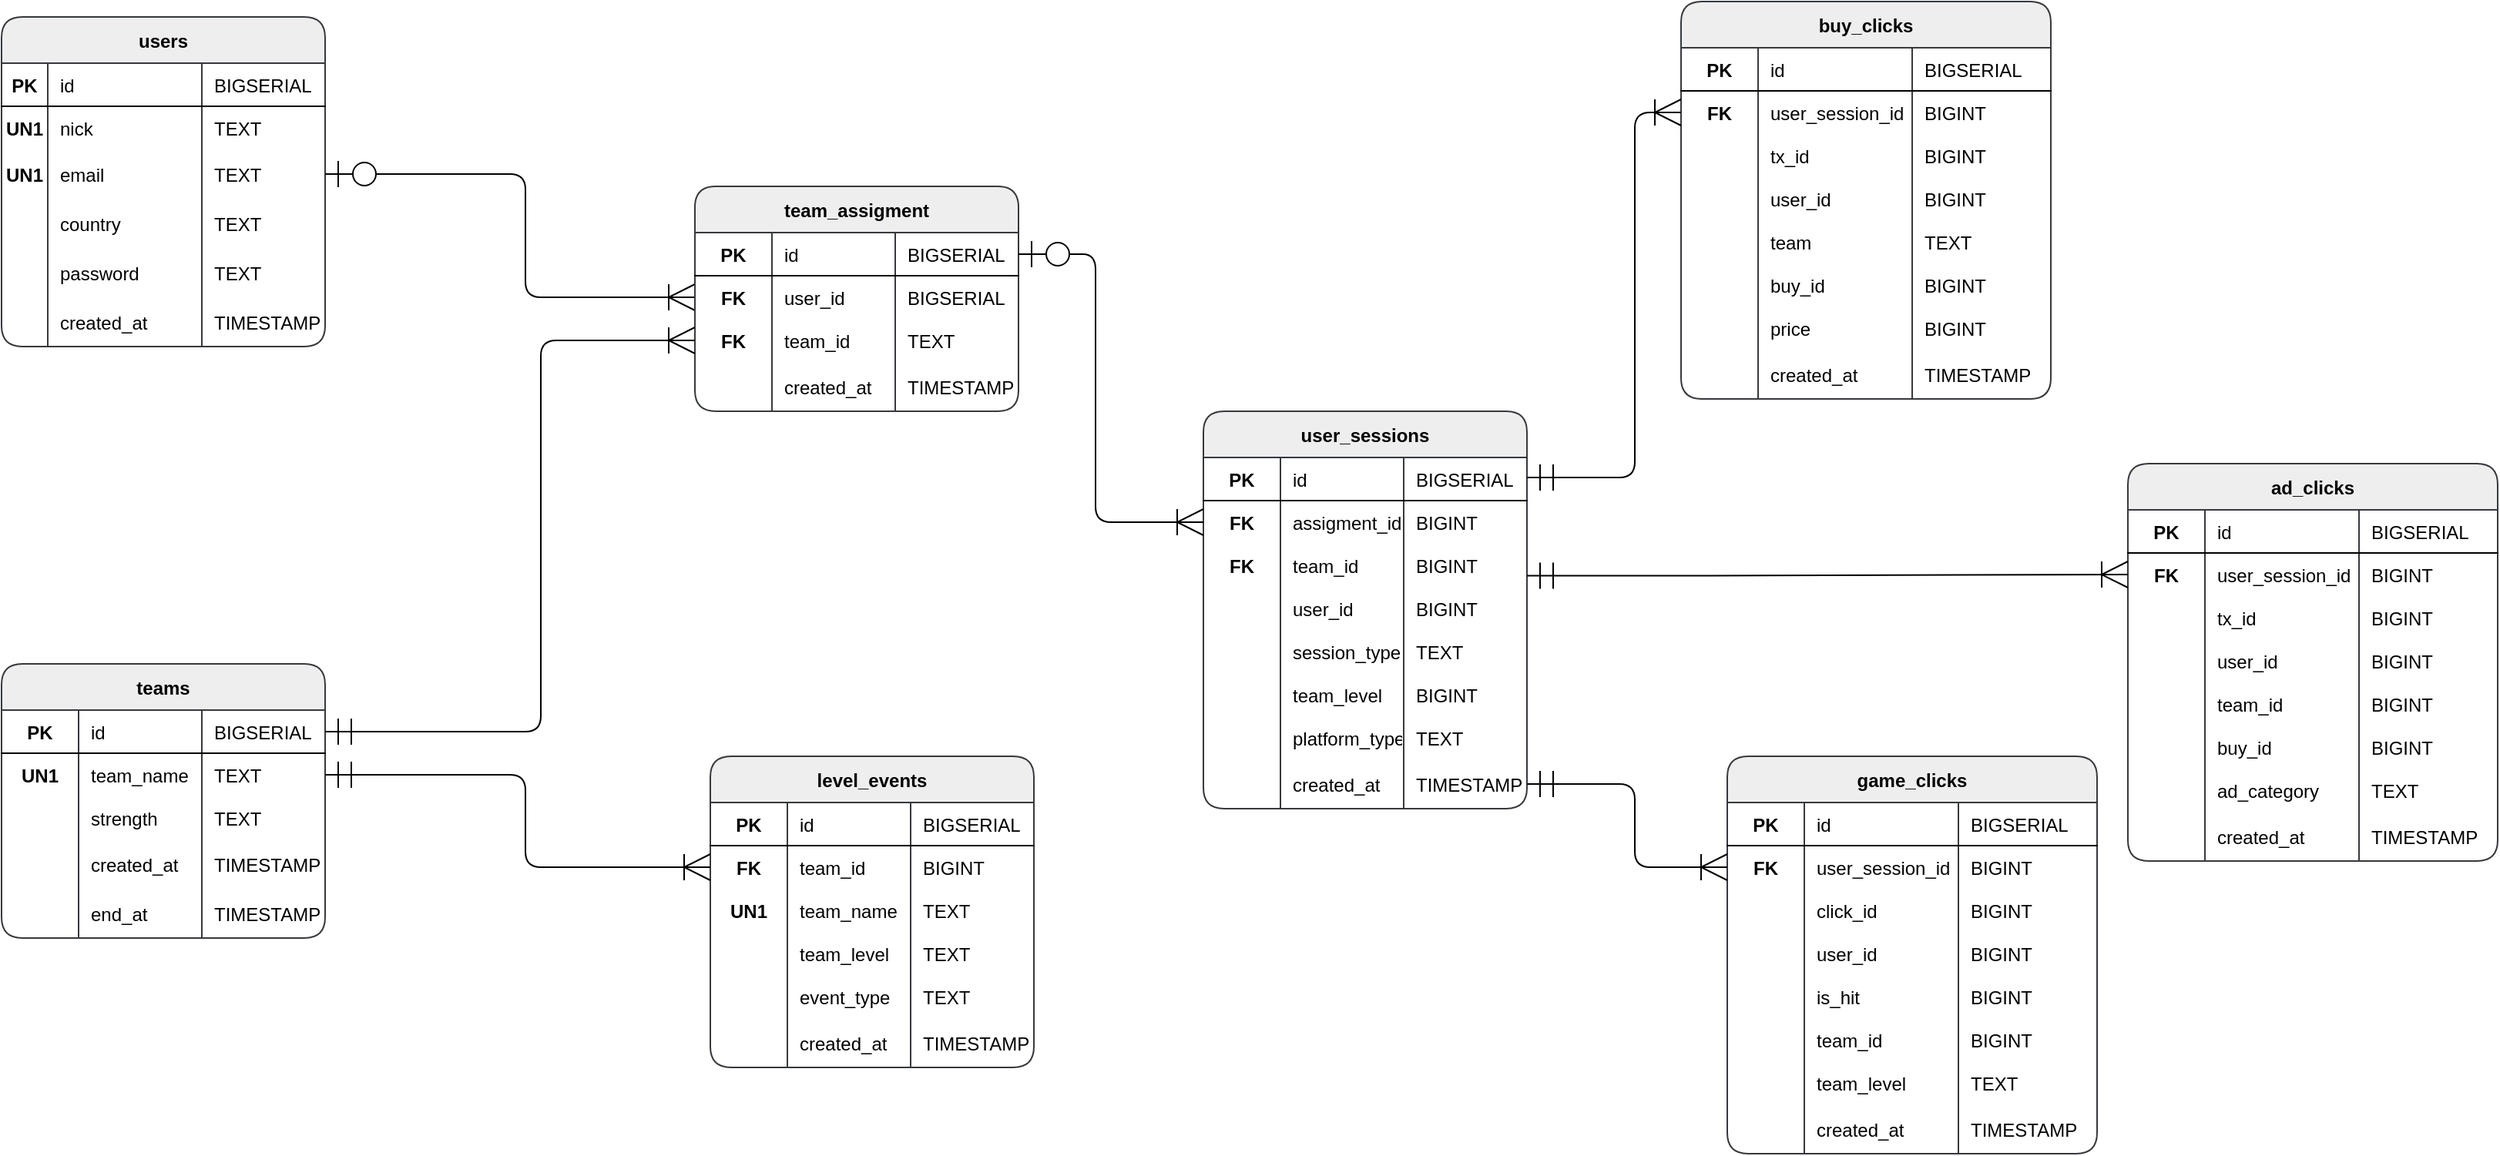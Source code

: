 <mxfile>
    <diagram name="Page-1" id="SHDFk19D5CuYyjuSNa_f">
        <mxGraphModel dx="4960" dy="2705" grid="1" gridSize="10" guides="1" tooltips="1" connect="1" arrows="1" fold="1" page="0" pageScale="1" pageWidth="850" pageHeight="1100" background="none" math="0" shadow="0">
            <root>
                <mxCell id="0"/>
                <mxCell id="1" parent="0"/>
                <mxCell id="dm_CzLBnthyWLAfPlxQB-14" value="users" style="shape=table;startSize=30;container=1;collapsible=1;childLayout=tableLayout;fixedRows=1;rowLines=0;fontStyle=1;align=center;resizeLast=1;fillColor=#eeeeee;strokeColor=#36393d;rounded=1;" parent="1" vertex="1">
                    <mxGeometry x="-620" y="-140" width="210" height="214" as="geometry">
                        <mxRectangle x="280" y="300" width="70" height="30" as="alternateBounds"/>
                    </mxGeometry>
                </mxCell>
                <mxCell id="dm_CzLBnthyWLAfPlxQB-15" value="" style="shape=tableRow;horizontal=0;startSize=0;swimlaneHead=0;swimlaneBody=0;fillColor=none;collapsible=0;dropTarget=0;points=[[0,0.5],[1,0.5]];portConstraint=eastwest;top=0;left=0;right=0;bottom=1;" parent="dm_CzLBnthyWLAfPlxQB-14" vertex="1">
                    <mxGeometry y="30" width="210" height="28" as="geometry"/>
                </mxCell>
                <mxCell id="dm_CzLBnthyWLAfPlxQB-16" value="PK" style="shape=partialRectangle;connectable=0;fillColor=none;top=0;left=0;bottom=0;right=0;fontStyle=1;overflow=hidden;" parent="dm_CzLBnthyWLAfPlxQB-15" vertex="1">
                    <mxGeometry width="30" height="28" as="geometry">
                        <mxRectangle width="30" height="28" as="alternateBounds"/>
                    </mxGeometry>
                </mxCell>
                <mxCell id="dm_CzLBnthyWLAfPlxQB-17" value="id" style="shape=partialRectangle;connectable=0;fillColor=none;top=0;left=0;bottom=0;right=0;align=left;spacingLeft=6;fontStyle=0;overflow=hidden;" parent="dm_CzLBnthyWLAfPlxQB-15" vertex="1">
                    <mxGeometry x="30" width="100" height="28" as="geometry">
                        <mxRectangle width="100" height="28" as="alternateBounds"/>
                    </mxGeometry>
                </mxCell>
                <mxCell id="dm_CzLBnthyWLAfPlxQB-18" value="BIGSERIAL" style="shape=partialRectangle;connectable=0;fillColor=none;top=0;left=0;bottom=0;right=0;align=left;spacingLeft=6;fontStyle=0;overflow=hidden;" parent="dm_CzLBnthyWLAfPlxQB-15" vertex="1">
                    <mxGeometry x="130" width="80" height="28" as="geometry">
                        <mxRectangle width="80" height="28" as="alternateBounds"/>
                    </mxGeometry>
                </mxCell>
                <mxCell id="dm_CzLBnthyWLAfPlxQB-19" value="" style="shape=tableRow;horizontal=0;startSize=0;swimlaneHead=0;swimlaneBody=0;fillColor=none;collapsible=0;dropTarget=0;points=[[0,0.5],[1,0.5]];portConstraint=eastwest;top=0;left=0;right=0;bottom=0;" parent="dm_CzLBnthyWLAfPlxQB-14" vertex="1">
                    <mxGeometry y="58" width="210" height="28" as="geometry"/>
                </mxCell>
                <mxCell id="dm_CzLBnthyWLAfPlxQB-20" value="UN1" style="shape=partialRectangle;connectable=0;fillColor=none;top=0;left=0;bottom=0;right=0;editable=1;overflow=hidden;fontStyle=1" parent="dm_CzLBnthyWLAfPlxQB-19" vertex="1">
                    <mxGeometry width="30" height="28" as="geometry">
                        <mxRectangle width="30" height="28" as="alternateBounds"/>
                    </mxGeometry>
                </mxCell>
                <mxCell id="dm_CzLBnthyWLAfPlxQB-21" value="nick" style="shape=partialRectangle;connectable=0;fillColor=none;top=0;left=0;bottom=0;right=0;align=left;spacingLeft=6;overflow=hidden;" parent="dm_CzLBnthyWLAfPlxQB-19" vertex="1">
                    <mxGeometry x="30" width="100" height="28" as="geometry">
                        <mxRectangle width="100" height="28" as="alternateBounds"/>
                    </mxGeometry>
                </mxCell>
                <mxCell id="dm_CzLBnthyWLAfPlxQB-22" value="TEXT" style="shape=partialRectangle;connectable=0;fillColor=none;top=0;left=0;bottom=0;right=0;align=left;spacingLeft=6;overflow=hidden;" parent="dm_CzLBnthyWLAfPlxQB-19" vertex="1">
                    <mxGeometry x="130" width="80" height="28" as="geometry">
                        <mxRectangle width="80" height="28" as="alternateBounds"/>
                    </mxGeometry>
                </mxCell>
                <mxCell id="dm_CzLBnthyWLAfPlxQB-23" value="" style="shape=tableRow;horizontal=0;startSize=0;swimlaneHead=0;swimlaneBody=0;fillColor=none;collapsible=0;dropTarget=0;points=[[0,0.5],[1,0.5]];portConstraint=eastwest;top=0;left=0;right=0;bottom=0;" parent="dm_CzLBnthyWLAfPlxQB-14" vertex="1">
                    <mxGeometry y="86" width="210" height="32" as="geometry"/>
                </mxCell>
                <mxCell id="dm_CzLBnthyWLAfPlxQB-24" value="UN1" style="shape=partialRectangle;connectable=0;fillColor=none;top=0;left=0;bottom=0;right=0;editable=1;overflow=hidden;fontStyle=1" parent="dm_CzLBnthyWLAfPlxQB-23" vertex="1">
                    <mxGeometry width="30" height="32" as="geometry">
                        <mxRectangle width="30" height="32" as="alternateBounds"/>
                    </mxGeometry>
                </mxCell>
                <mxCell id="dm_CzLBnthyWLAfPlxQB-25" value="email" style="shape=partialRectangle;connectable=0;fillColor=none;top=0;left=0;bottom=0;right=0;align=left;spacingLeft=6;overflow=hidden;" parent="dm_CzLBnthyWLAfPlxQB-23" vertex="1">
                    <mxGeometry x="30" width="100" height="32" as="geometry">
                        <mxRectangle width="100" height="32" as="alternateBounds"/>
                    </mxGeometry>
                </mxCell>
                <mxCell id="dm_CzLBnthyWLAfPlxQB-26" value="TEXT" style="shape=partialRectangle;connectable=0;fillColor=none;top=0;left=0;bottom=0;right=0;align=left;spacingLeft=6;overflow=hidden;" parent="dm_CzLBnthyWLAfPlxQB-23" vertex="1">
                    <mxGeometry x="130" width="80" height="32" as="geometry">
                        <mxRectangle width="80" height="32" as="alternateBounds"/>
                    </mxGeometry>
                </mxCell>
                <mxCell id="dm_CzLBnthyWLAfPlxQB-583" style="shape=tableRow;horizontal=0;startSize=0;swimlaneHead=0;swimlaneBody=0;fillColor=none;collapsible=0;dropTarget=0;points=[[0,0.5],[1,0.5]];portConstraint=eastwest;top=0;left=0;right=0;bottom=0;" parent="dm_CzLBnthyWLAfPlxQB-14" vertex="1">
                    <mxGeometry y="118" width="210" height="32" as="geometry"/>
                </mxCell>
                <mxCell id="dm_CzLBnthyWLAfPlxQB-584" style="shape=partialRectangle;connectable=0;fillColor=none;top=0;left=0;bottom=0;right=0;editable=1;overflow=hidden;fontStyle=1" parent="dm_CzLBnthyWLAfPlxQB-583" vertex="1">
                    <mxGeometry width="30" height="32" as="geometry">
                        <mxRectangle width="30" height="32" as="alternateBounds"/>
                    </mxGeometry>
                </mxCell>
                <mxCell id="dm_CzLBnthyWLAfPlxQB-585" value="country" style="shape=partialRectangle;connectable=0;fillColor=none;top=0;left=0;bottom=0;right=0;align=left;spacingLeft=6;overflow=hidden;" parent="dm_CzLBnthyWLAfPlxQB-583" vertex="1">
                    <mxGeometry x="30" width="100" height="32" as="geometry">
                        <mxRectangle width="100" height="32" as="alternateBounds"/>
                    </mxGeometry>
                </mxCell>
                <mxCell id="dm_CzLBnthyWLAfPlxQB-586" value="TEXT" style="shape=partialRectangle;connectable=0;fillColor=none;top=0;left=0;bottom=0;right=0;align=left;spacingLeft=6;overflow=hidden;" parent="dm_CzLBnthyWLAfPlxQB-583" vertex="1">
                    <mxGeometry x="130" width="80" height="32" as="geometry">
                        <mxRectangle width="80" height="32" as="alternateBounds"/>
                    </mxGeometry>
                </mxCell>
                <mxCell id="dm_CzLBnthyWLAfPlxQB-31" style="shape=tableRow;horizontal=0;startSize=0;swimlaneHead=0;swimlaneBody=0;fillColor=none;collapsible=0;dropTarget=0;points=[[0,0.5],[1,0.5]];portConstraint=eastwest;top=0;left=0;right=0;bottom=0;" parent="dm_CzLBnthyWLAfPlxQB-14" vertex="1">
                    <mxGeometry y="150" width="210" height="32" as="geometry"/>
                </mxCell>
                <mxCell id="dm_CzLBnthyWLAfPlxQB-32" style="shape=partialRectangle;connectable=0;fillColor=none;top=0;left=0;bottom=0;right=0;editable=1;overflow=hidden;fontStyle=1" parent="dm_CzLBnthyWLAfPlxQB-31" vertex="1">
                    <mxGeometry width="30" height="32" as="geometry">
                        <mxRectangle width="30" height="32" as="alternateBounds"/>
                    </mxGeometry>
                </mxCell>
                <mxCell id="dm_CzLBnthyWLAfPlxQB-33" value="password" style="shape=partialRectangle;connectable=0;fillColor=none;top=0;left=0;bottom=0;right=0;align=left;spacingLeft=6;overflow=hidden;" parent="dm_CzLBnthyWLAfPlxQB-31" vertex="1">
                    <mxGeometry x="30" width="100" height="32" as="geometry">
                        <mxRectangle width="100" height="32" as="alternateBounds"/>
                    </mxGeometry>
                </mxCell>
                <mxCell id="dm_CzLBnthyWLAfPlxQB-34" value="TEXT" style="shape=partialRectangle;connectable=0;fillColor=none;top=0;left=0;bottom=0;right=0;align=left;spacingLeft=6;overflow=hidden;" parent="dm_CzLBnthyWLAfPlxQB-31" vertex="1">
                    <mxGeometry x="130" width="80" height="32" as="geometry">
                        <mxRectangle width="80" height="32" as="alternateBounds"/>
                    </mxGeometry>
                </mxCell>
                <mxCell id="dm_CzLBnthyWLAfPlxQB-35" style="shape=tableRow;horizontal=0;startSize=0;swimlaneHead=0;swimlaneBody=0;fillColor=none;collapsible=0;dropTarget=0;points=[[0,0.5],[1,0.5]];portConstraint=eastwest;top=0;left=0;right=0;bottom=0;" parent="dm_CzLBnthyWLAfPlxQB-14" vertex="1">
                    <mxGeometry y="182" width="210" height="32" as="geometry"/>
                </mxCell>
                <mxCell id="dm_CzLBnthyWLAfPlxQB-36" style="shape=partialRectangle;connectable=0;fillColor=none;top=0;left=0;bottom=0;right=0;editable=1;overflow=hidden;fontStyle=1" parent="dm_CzLBnthyWLAfPlxQB-35" vertex="1">
                    <mxGeometry width="30" height="32" as="geometry">
                        <mxRectangle width="30" height="32" as="alternateBounds"/>
                    </mxGeometry>
                </mxCell>
                <mxCell id="dm_CzLBnthyWLAfPlxQB-37" value="created_at" style="shape=partialRectangle;connectable=0;fillColor=none;top=0;left=0;bottom=0;right=0;align=left;spacingLeft=6;overflow=hidden;" parent="dm_CzLBnthyWLAfPlxQB-35" vertex="1">
                    <mxGeometry x="30" width="100" height="32" as="geometry">
                        <mxRectangle width="100" height="32" as="alternateBounds"/>
                    </mxGeometry>
                </mxCell>
                <mxCell id="dm_CzLBnthyWLAfPlxQB-38" value="TIMESTAMP" style="shape=partialRectangle;connectable=0;fillColor=none;top=0;left=0;bottom=0;right=0;align=left;spacingLeft=6;overflow=hidden;" parent="dm_CzLBnthyWLAfPlxQB-35" vertex="1">
                    <mxGeometry x="130" width="80" height="32" as="geometry">
                        <mxRectangle width="80" height="32" as="alternateBounds"/>
                    </mxGeometry>
                </mxCell>
                <mxCell id="dm_CzLBnthyWLAfPlxQB-39" value="teams" style="shape=table;startSize=30;container=1;collapsible=1;childLayout=tableLayout;fixedRows=1;rowLines=0;fontStyle=1;align=center;resizeLast=1;fillColor=#eeeeee;strokeColor=#36393d;rounded=1;" parent="1" vertex="1">
                    <mxGeometry x="-620" y="280" width="210" height="178" as="geometry">
                        <mxRectangle x="280" y="300" width="70" height="30" as="alternateBounds"/>
                    </mxGeometry>
                </mxCell>
                <mxCell id="dm_CzLBnthyWLAfPlxQB-40" value="" style="shape=tableRow;horizontal=0;startSize=0;swimlaneHead=0;swimlaneBody=0;fillColor=none;collapsible=0;dropTarget=0;points=[[0,0.5],[1,0.5]];portConstraint=eastwest;top=0;left=0;right=0;bottom=1;" parent="dm_CzLBnthyWLAfPlxQB-39" vertex="1">
                    <mxGeometry y="30" width="210" height="28" as="geometry"/>
                </mxCell>
                <mxCell id="dm_CzLBnthyWLAfPlxQB-41" value="PK" style="shape=partialRectangle;connectable=0;fillColor=none;top=0;left=0;bottom=0;right=0;fontStyle=1;overflow=hidden;" parent="dm_CzLBnthyWLAfPlxQB-40" vertex="1">
                    <mxGeometry width="50" height="28" as="geometry">
                        <mxRectangle width="50" height="28" as="alternateBounds"/>
                    </mxGeometry>
                </mxCell>
                <mxCell id="dm_CzLBnthyWLAfPlxQB-42" value="id" style="shape=partialRectangle;connectable=0;fillColor=none;top=0;left=0;bottom=0;right=0;align=left;spacingLeft=6;fontStyle=0;overflow=hidden;" parent="dm_CzLBnthyWLAfPlxQB-40" vertex="1">
                    <mxGeometry x="50" width="80" height="28" as="geometry">
                        <mxRectangle width="80" height="28" as="alternateBounds"/>
                    </mxGeometry>
                </mxCell>
                <mxCell id="dm_CzLBnthyWLAfPlxQB-43" value="BIGSERIAL" style="shape=partialRectangle;connectable=0;fillColor=none;top=0;left=0;bottom=0;right=0;align=left;spacingLeft=6;fontStyle=0;overflow=hidden;" parent="dm_CzLBnthyWLAfPlxQB-40" vertex="1">
                    <mxGeometry x="130" width="80" height="28" as="geometry">
                        <mxRectangle width="80" height="28" as="alternateBounds"/>
                    </mxGeometry>
                </mxCell>
                <mxCell id="dm_CzLBnthyWLAfPlxQB-384" style="shape=tableRow;horizontal=0;startSize=0;swimlaneHead=0;swimlaneBody=0;fillColor=none;collapsible=0;dropTarget=0;points=[[0,0.5],[1,0.5]];portConstraint=eastwest;top=0;left=0;right=0;bottom=0;" parent="dm_CzLBnthyWLAfPlxQB-39" vertex="1">
                    <mxGeometry y="58" width="210" height="28" as="geometry"/>
                </mxCell>
                <mxCell id="dm_CzLBnthyWLAfPlxQB-385" value="UN1" style="shape=partialRectangle;connectable=0;fillColor=none;top=0;left=0;bottom=0;right=0;editable=1;overflow=hidden;fontStyle=1" parent="dm_CzLBnthyWLAfPlxQB-384" vertex="1">
                    <mxGeometry width="50" height="28" as="geometry">
                        <mxRectangle width="50" height="28" as="alternateBounds"/>
                    </mxGeometry>
                </mxCell>
                <mxCell id="dm_CzLBnthyWLAfPlxQB-386" value="team_name" style="shape=partialRectangle;connectable=0;fillColor=none;top=0;left=0;bottom=0;right=0;align=left;spacingLeft=6;overflow=hidden;" parent="dm_CzLBnthyWLAfPlxQB-384" vertex="1">
                    <mxGeometry x="50" width="80" height="28" as="geometry">
                        <mxRectangle width="80" height="28" as="alternateBounds"/>
                    </mxGeometry>
                </mxCell>
                <mxCell id="dm_CzLBnthyWLAfPlxQB-387" value="TEXT" style="shape=partialRectangle;connectable=0;fillColor=none;top=0;left=0;bottom=0;right=0;align=left;spacingLeft=6;overflow=hidden;" parent="dm_CzLBnthyWLAfPlxQB-384" vertex="1">
                    <mxGeometry x="130" width="80" height="28" as="geometry">
                        <mxRectangle width="80" height="28" as="alternateBounds"/>
                    </mxGeometry>
                </mxCell>
                <mxCell id="dm_CzLBnthyWLAfPlxQB-413" style="shape=tableRow;horizontal=0;startSize=0;swimlaneHead=0;swimlaneBody=0;fillColor=none;collapsible=0;dropTarget=0;points=[[0,0.5],[1,0.5]];portConstraint=eastwest;top=0;left=0;right=0;bottom=0;" parent="dm_CzLBnthyWLAfPlxQB-39" vertex="1">
                    <mxGeometry y="86" width="210" height="28" as="geometry"/>
                </mxCell>
                <mxCell id="dm_CzLBnthyWLAfPlxQB-414" style="shape=partialRectangle;connectable=0;fillColor=none;top=0;left=0;bottom=0;right=0;editable=1;overflow=hidden;fontStyle=1" parent="dm_CzLBnthyWLAfPlxQB-413" vertex="1">
                    <mxGeometry width="50" height="28" as="geometry">
                        <mxRectangle width="50" height="28" as="alternateBounds"/>
                    </mxGeometry>
                </mxCell>
                <mxCell id="dm_CzLBnthyWLAfPlxQB-415" value="strength" style="shape=partialRectangle;connectable=0;fillColor=none;top=0;left=0;bottom=0;right=0;align=left;spacingLeft=6;overflow=hidden;" parent="dm_CzLBnthyWLAfPlxQB-413" vertex="1">
                    <mxGeometry x="50" width="80" height="28" as="geometry">
                        <mxRectangle width="80" height="28" as="alternateBounds"/>
                    </mxGeometry>
                </mxCell>
                <mxCell id="dm_CzLBnthyWLAfPlxQB-416" value="TEXT" style="shape=partialRectangle;connectable=0;fillColor=none;top=0;left=0;bottom=0;right=0;align=left;spacingLeft=6;overflow=hidden;" parent="dm_CzLBnthyWLAfPlxQB-413" vertex="1">
                    <mxGeometry x="130" width="80" height="28" as="geometry">
                        <mxRectangle width="80" height="28" as="alternateBounds"/>
                    </mxGeometry>
                </mxCell>
                <mxCell id="dm_CzLBnthyWLAfPlxQB-60" style="shape=tableRow;horizontal=0;startSize=0;swimlaneHead=0;swimlaneBody=0;fillColor=none;collapsible=0;dropTarget=0;points=[[0,0.5],[1,0.5]];portConstraint=eastwest;top=0;left=0;right=0;bottom=0;" parent="dm_CzLBnthyWLAfPlxQB-39" vertex="1">
                    <mxGeometry y="114" width="210" height="32" as="geometry"/>
                </mxCell>
                <mxCell id="dm_CzLBnthyWLAfPlxQB-61" style="shape=partialRectangle;connectable=0;fillColor=none;top=0;left=0;bottom=0;right=0;editable=1;overflow=hidden;fontStyle=1" parent="dm_CzLBnthyWLAfPlxQB-60" vertex="1">
                    <mxGeometry width="50" height="32" as="geometry">
                        <mxRectangle width="50" height="32" as="alternateBounds"/>
                    </mxGeometry>
                </mxCell>
                <mxCell id="dm_CzLBnthyWLAfPlxQB-62" value="created_at" style="shape=partialRectangle;connectable=0;fillColor=none;top=0;left=0;bottom=0;right=0;align=left;spacingLeft=6;overflow=hidden;" parent="dm_CzLBnthyWLAfPlxQB-60" vertex="1">
                    <mxGeometry x="50" width="80" height="32" as="geometry">
                        <mxRectangle width="80" height="32" as="alternateBounds"/>
                    </mxGeometry>
                </mxCell>
                <mxCell id="dm_CzLBnthyWLAfPlxQB-63" value="TIMESTAMP" style="shape=partialRectangle;connectable=0;fillColor=none;top=0;left=0;bottom=0;right=0;align=left;spacingLeft=6;overflow=hidden;" parent="dm_CzLBnthyWLAfPlxQB-60" vertex="1">
                    <mxGeometry x="130" width="80" height="32" as="geometry">
                        <mxRectangle width="80" height="32" as="alternateBounds"/>
                    </mxGeometry>
                </mxCell>
                <mxCell id="dm_CzLBnthyWLAfPlxQB-409" style="shape=tableRow;horizontal=0;startSize=0;swimlaneHead=0;swimlaneBody=0;fillColor=none;collapsible=0;dropTarget=0;points=[[0,0.5],[1,0.5]];portConstraint=eastwest;top=0;left=0;right=0;bottom=0;" parent="dm_CzLBnthyWLAfPlxQB-39" vertex="1">
                    <mxGeometry y="146" width="210" height="32" as="geometry"/>
                </mxCell>
                <mxCell id="dm_CzLBnthyWLAfPlxQB-410" style="shape=partialRectangle;connectable=0;fillColor=none;top=0;left=0;bottom=0;right=0;editable=1;overflow=hidden;fontStyle=1" parent="dm_CzLBnthyWLAfPlxQB-409" vertex="1">
                    <mxGeometry width="50" height="32" as="geometry">
                        <mxRectangle width="50" height="32" as="alternateBounds"/>
                    </mxGeometry>
                </mxCell>
                <mxCell id="dm_CzLBnthyWLAfPlxQB-411" value="end_at" style="shape=partialRectangle;connectable=0;fillColor=none;top=0;left=0;bottom=0;right=0;align=left;spacingLeft=6;overflow=hidden;" parent="dm_CzLBnthyWLAfPlxQB-409" vertex="1">
                    <mxGeometry x="50" width="80" height="32" as="geometry">
                        <mxRectangle width="80" height="32" as="alternateBounds"/>
                    </mxGeometry>
                </mxCell>
                <mxCell id="dm_CzLBnthyWLAfPlxQB-412" value="TIMESTAMP" style="shape=partialRectangle;connectable=0;fillColor=none;top=0;left=0;bottom=0;right=0;align=left;spacingLeft=6;overflow=hidden;" parent="dm_CzLBnthyWLAfPlxQB-409" vertex="1">
                    <mxGeometry x="130" width="80" height="32" as="geometry">
                        <mxRectangle width="80" height="32" as="alternateBounds"/>
                    </mxGeometry>
                </mxCell>
                <mxCell id="dm_CzLBnthyWLAfPlxQB-382" style="edgeStyle=elbowEdgeStyle;rounded=1;orthogonalLoop=1;jettySize=auto;html=1;endArrow=ERoneToMany;endFill=0;jumpSize=7;endSize=15;startSize=15;startArrow=ERzeroToOne;startFill=0;exitX=1;exitY=0.5;exitDx=0;exitDy=0;entryX=0;entryY=0.5;entryDx=0;entryDy=0;" parent="1" source="dm_CzLBnthyWLAfPlxQB-23" target="dm_CzLBnthyWLAfPlxQB-393" edge="1">
                    <mxGeometry relative="1" as="geometry">
                        <mxPoint x="-515" y="100" as="sourcePoint"/>
                        <mxPoint x="-210" y="40" as="targetPoint"/>
                        <Array as="points">
                            <mxPoint x="-280" y="10"/>
                            <mxPoint x="-210" y="40"/>
                            <mxPoint x="-360" y="120"/>
                            <mxPoint x="-514.62" y="132"/>
                            <mxPoint x="-304.62" y="152"/>
                        </Array>
                    </mxGeometry>
                </mxCell>
                <mxCell id="dm_CzLBnthyWLAfPlxQB-388" value="team_assigment" style="shape=table;startSize=30;container=1;collapsible=1;childLayout=tableLayout;fixedRows=1;rowLines=0;fontStyle=1;align=center;resizeLast=1;fillColor=#eeeeee;strokeColor=#36393d;rounded=1;" parent="1" vertex="1">
                    <mxGeometry x="-170" y="-30" width="210" height="146" as="geometry">
                        <mxRectangle x="280" y="300" width="70" height="30" as="alternateBounds"/>
                    </mxGeometry>
                </mxCell>
                <mxCell id="dm_CzLBnthyWLAfPlxQB-389" value="" style="shape=tableRow;horizontal=0;startSize=0;swimlaneHead=0;swimlaneBody=0;fillColor=none;collapsible=0;dropTarget=0;points=[[0,0.5],[1,0.5]];portConstraint=eastwest;top=0;left=0;right=0;bottom=1;" parent="dm_CzLBnthyWLAfPlxQB-388" vertex="1">
                    <mxGeometry y="30" width="210" height="28" as="geometry"/>
                </mxCell>
                <mxCell id="dm_CzLBnthyWLAfPlxQB-390" value="PK" style="shape=partialRectangle;connectable=0;fillColor=none;top=0;left=0;bottom=0;right=0;fontStyle=1;overflow=hidden;" parent="dm_CzLBnthyWLAfPlxQB-389" vertex="1">
                    <mxGeometry width="50" height="28" as="geometry">
                        <mxRectangle width="50" height="28" as="alternateBounds"/>
                    </mxGeometry>
                </mxCell>
                <mxCell id="dm_CzLBnthyWLAfPlxQB-391" value="id" style="shape=partialRectangle;connectable=0;fillColor=none;top=0;left=0;bottom=0;right=0;align=left;spacingLeft=6;fontStyle=0;overflow=hidden;" parent="dm_CzLBnthyWLAfPlxQB-389" vertex="1">
                    <mxGeometry x="50" width="80" height="28" as="geometry">
                        <mxRectangle width="80" height="28" as="alternateBounds"/>
                    </mxGeometry>
                </mxCell>
                <mxCell id="dm_CzLBnthyWLAfPlxQB-392" value="BIGSERIAL" style="shape=partialRectangle;connectable=0;fillColor=none;top=0;left=0;bottom=0;right=0;align=left;spacingLeft=6;fontStyle=0;overflow=hidden;" parent="dm_CzLBnthyWLAfPlxQB-389" vertex="1">
                    <mxGeometry x="130" width="80" height="28" as="geometry">
                        <mxRectangle width="80" height="28" as="alternateBounds"/>
                    </mxGeometry>
                </mxCell>
                <mxCell id="dm_CzLBnthyWLAfPlxQB-393" value="" style="shape=tableRow;horizontal=0;startSize=0;swimlaneHead=0;swimlaneBody=0;fillColor=none;collapsible=0;dropTarget=0;points=[[0,0.5],[1,0.5]];portConstraint=eastwest;top=0;left=0;right=0;bottom=0;" parent="dm_CzLBnthyWLAfPlxQB-388" vertex="1">
                    <mxGeometry y="58" width="210" height="28" as="geometry"/>
                </mxCell>
                <mxCell id="dm_CzLBnthyWLAfPlxQB-394" value="FK" style="shape=partialRectangle;connectable=0;fillColor=none;top=0;left=0;bottom=0;right=0;editable=1;overflow=hidden;fontStyle=1" parent="dm_CzLBnthyWLAfPlxQB-393" vertex="1">
                    <mxGeometry width="50" height="28" as="geometry">
                        <mxRectangle width="50" height="28" as="alternateBounds"/>
                    </mxGeometry>
                </mxCell>
                <mxCell id="dm_CzLBnthyWLAfPlxQB-395" value="user_id" style="shape=partialRectangle;connectable=0;fillColor=none;top=0;left=0;bottom=0;right=0;align=left;spacingLeft=6;overflow=hidden;" parent="dm_CzLBnthyWLAfPlxQB-393" vertex="1">
                    <mxGeometry x="50" width="80" height="28" as="geometry">
                        <mxRectangle width="80" height="28" as="alternateBounds"/>
                    </mxGeometry>
                </mxCell>
                <mxCell id="dm_CzLBnthyWLAfPlxQB-396" value="BIGSERIAL" style="shape=partialRectangle;connectable=0;fillColor=none;top=0;left=0;bottom=0;right=0;align=left;spacingLeft=6;overflow=hidden;" parent="dm_CzLBnthyWLAfPlxQB-393" vertex="1">
                    <mxGeometry x="130" width="80" height="28" as="geometry">
                        <mxRectangle width="80" height="28" as="alternateBounds"/>
                    </mxGeometry>
                </mxCell>
                <mxCell id="dm_CzLBnthyWLAfPlxQB-397" style="shape=tableRow;horizontal=0;startSize=0;swimlaneHead=0;swimlaneBody=0;fillColor=none;collapsible=0;dropTarget=0;points=[[0,0.5],[1,0.5]];portConstraint=eastwest;top=0;left=0;right=0;bottom=0;" parent="dm_CzLBnthyWLAfPlxQB-388" vertex="1">
                    <mxGeometry y="86" width="210" height="28" as="geometry"/>
                </mxCell>
                <mxCell id="dm_CzLBnthyWLAfPlxQB-398" value="FK" style="shape=partialRectangle;connectable=0;fillColor=none;top=0;left=0;bottom=0;right=0;editable=1;overflow=hidden;fontStyle=1" parent="dm_CzLBnthyWLAfPlxQB-397" vertex="1">
                    <mxGeometry width="50" height="28" as="geometry">
                        <mxRectangle width="50" height="28" as="alternateBounds"/>
                    </mxGeometry>
                </mxCell>
                <mxCell id="dm_CzLBnthyWLAfPlxQB-399" value="team_id" style="shape=partialRectangle;connectable=0;fillColor=none;top=0;left=0;bottom=0;right=0;align=left;spacingLeft=6;overflow=hidden;" parent="dm_CzLBnthyWLAfPlxQB-397" vertex="1">
                    <mxGeometry x="50" width="80" height="28" as="geometry">
                        <mxRectangle width="80" height="28" as="alternateBounds"/>
                    </mxGeometry>
                </mxCell>
                <mxCell id="dm_CzLBnthyWLAfPlxQB-400" value="TEXT" style="shape=partialRectangle;connectable=0;fillColor=none;top=0;left=0;bottom=0;right=0;align=left;spacingLeft=6;overflow=hidden;" parent="dm_CzLBnthyWLAfPlxQB-397" vertex="1">
                    <mxGeometry x="130" width="80" height="28" as="geometry">
                        <mxRectangle width="80" height="28" as="alternateBounds"/>
                    </mxGeometry>
                </mxCell>
                <mxCell id="dm_CzLBnthyWLAfPlxQB-401" style="shape=tableRow;horizontal=0;startSize=0;swimlaneHead=0;swimlaneBody=0;fillColor=none;collapsible=0;dropTarget=0;points=[[0,0.5],[1,0.5]];portConstraint=eastwest;top=0;left=0;right=0;bottom=0;" parent="dm_CzLBnthyWLAfPlxQB-388" vertex="1">
                    <mxGeometry y="114" width="210" height="32" as="geometry"/>
                </mxCell>
                <mxCell id="dm_CzLBnthyWLAfPlxQB-402" style="shape=partialRectangle;connectable=0;fillColor=none;top=0;left=0;bottom=0;right=0;editable=1;overflow=hidden;fontStyle=1" parent="dm_CzLBnthyWLAfPlxQB-401" vertex="1">
                    <mxGeometry width="50" height="32" as="geometry">
                        <mxRectangle width="50" height="32" as="alternateBounds"/>
                    </mxGeometry>
                </mxCell>
                <mxCell id="dm_CzLBnthyWLAfPlxQB-403" value="created_at" style="shape=partialRectangle;connectable=0;fillColor=none;top=0;left=0;bottom=0;right=0;align=left;spacingLeft=6;overflow=hidden;" parent="dm_CzLBnthyWLAfPlxQB-401" vertex="1">
                    <mxGeometry x="50" width="80" height="32" as="geometry">
                        <mxRectangle width="80" height="32" as="alternateBounds"/>
                    </mxGeometry>
                </mxCell>
                <mxCell id="dm_CzLBnthyWLAfPlxQB-404" value="TIMESTAMP" style="shape=partialRectangle;connectable=0;fillColor=none;top=0;left=0;bottom=0;right=0;align=left;spacingLeft=6;overflow=hidden;" parent="dm_CzLBnthyWLAfPlxQB-401" vertex="1">
                    <mxGeometry x="130" width="80" height="32" as="geometry">
                        <mxRectangle width="80" height="32" as="alternateBounds"/>
                    </mxGeometry>
                </mxCell>
                <mxCell id="dm_CzLBnthyWLAfPlxQB-405" style="edgeStyle=elbowEdgeStyle;rounded=1;orthogonalLoop=1;jettySize=auto;html=1;endArrow=ERoneToMany;endFill=0;jumpSize=7;endSize=15;startSize=15;startArrow=ERmandOne;startFill=0;entryX=0;entryY=0.5;entryDx=0;entryDy=0;exitX=1;exitY=0.5;exitDx=0;exitDy=0;" parent="1" source="dm_CzLBnthyWLAfPlxQB-40" target="dm_CzLBnthyWLAfPlxQB-397" edge="1">
                    <mxGeometry relative="1" as="geometry">
                        <mxPoint x="-400" y="-28" as="sourcePoint"/>
                        <mxPoint x="-130" y="162" as="targetPoint"/>
                        <Array as="points">
                            <mxPoint x="-270" y="250"/>
                            <mxPoint x="-350" y="130"/>
                            <mxPoint x="-504.62" y="142"/>
                            <mxPoint x="-294.62" y="162"/>
                        </Array>
                    </mxGeometry>
                </mxCell>
                <mxCell id="dm_CzLBnthyWLAfPlxQB-417" value="level_events" style="shape=table;startSize=30;container=1;collapsible=1;childLayout=tableLayout;fixedRows=1;rowLines=0;fontStyle=1;align=center;resizeLast=1;fillColor=#eeeeee;strokeColor=#36393d;rounded=1;" parent="1" vertex="1">
                    <mxGeometry x="-160" y="340" width="210" height="202" as="geometry">
                        <mxRectangle x="280" y="300" width="70" height="30" as="alternateBounds"/>
                    </mxGeometry>
                </mxCell>
                <mxCell id="dm_CzLBnthyWLAfPlxQB-418" value="" style="shape=tableRow;horizontal=0;startSize=0;swimlaneHead=0;swimlaneBody=0;fillColor=none;collapsible=0;dropTarget=0;points=[[0,0.5],[1,0.5]];portConstraint=eastwest;top=0;left=0;right=0;bottom=1;" parent="dm_CzLBnthyWLAfPlxQB-417" vertex="1">
                    <mxGeometry y="30" width="210" height="28" as="geometry"/>
                </mxCell>
                <mxCell id="dm_CzLBnthyWLAfPlxQB-419" value="PK" style="shape=partialRectangle;connectable=0;fillColor=none;top=0;left=0;bottom=0;right=0;fontStyle=1;overflow=hidden;" parent="dm_CzLBnthyWLAfPlxQB-418" vertex="1">
                    <mxGeometry width="50" height="28" as="geometry">
                        <mxRectangle width="50" height="28" as="alternateBounds"/>
                    </mxGeometry>
                </mxCell>
                <mxCell id="dm_CzLBnthyWLAfPlxQB-420" value="id" style="shape=partialRectangle;connectable=0;fillColor=none;top=0;left=0;bottom=0;right=0;align=left;spacingLeft=6;fontStyle=0;overflow=hidden;" parent="dm_CzLBnthyWLAfPlxQB-418" vertex="1">
                    <mxGeometry x="50" width="80" height="28" as="geometry">
                        <mxRectangle width="80" height="28" as="alternateBounds"/>
                    </mxGeometry>
                </mxCell>
                <mxCell id="dm_CzLBnthyWLAfPlxQB-421" value="BIGSERIAL" style="shape=partialRectangle;connectable=0;fillColor=none;top=0;left=0;bottom=0;right=0;align=left;spacingLeft=6;fontStyle=0;overflow=hidden;" parent="dm_CzLBnthyWLAfPlxQB-418" vertex="1">
                    <mxGeometry x="130" width="80" height="28" as="geometry">
                        <mxRectangle width="80" height="28" as="alternateBounds"/>
                    </mxGeometry>
                </mxCell>
                <mxCell id="dm_CzLBnthyWLAfPlxQB-422" value="" style="shape=tableRow;horizontal=0;startSize=0;swimlaneHead=0;swimlaneBody=0;fillColor=none;collapsible=0;dropTarget=0;points=[[0,0.5],[1,0.5]];portConstraint=eastwest;top=0;left=0;right=0;bottom=0;" parent="dm_CzLBnthyWLAfPlxQB-417" vertex="1">
                    <mxGeometry y="58" width="210" height="28" as="geometry"/>
                </mxCell>
                <mxCell id="dm_CzLBnthyWLAfPlxQB-423" value="FK" style="shape=partialRectangle;connectable=0;fillColor=none;top=0;left=0;bottom=0;right=0;editable=1;overflow=hidden;fontStyle=1" parent="dm_CzLBnthyWLAfPlxQB-422" vertex="1">
                    <mxGeometry width="50" height="28" as="geometry">
                        <mxRectangle width="50" height="28" as="alternateBounds"/>
                    </mxGeometry>
                </mxCell>
                <mxCell id="dm_CzLBnthyWLAfPlxQB-424" value="team_id" style="shape=partialRectangle;connectable=0;fillColor=none;top=0;left=0;bottom=0;right=0;align=left;spacingLeft=6;overflow=hidden;" parent="dm_CzLBnthyWLAfPlxQB-422" vertex="1">
                    <mxGeometry x="50" width="80" height="28" as="geometry">
                        <mxRectangle width="80" height="28" as="alternateBounds"/>
                    </mxGeometry>
                </mxCell>
                <mxCell id="dm_CzLBnthyWLAfPlxQB-425" value="BIGINT" style="shape=partialRectangle;connectable=0;fillColor=none;top=0;left=0;bottom=0;right=0;align=left;spacingLeft=6;overflow=hidden;" parent="dm_CzLBnthyWLAfPlxQB-422" vertex="1">
                    <mxGeometry x="130" width="80" height="28" as="geometry">
                        <mxRectangle width="80" height="28" as="alternateBounds"/>
                    </mxGeometry>
                </mxCell>
                <mxCell id="dm_CzLBnthyWLAfPlxQB-426" style="shape=tableRow;horizontal=0;startSize=0;swimlaneHead=0;swimlaneBody=0;fillColor=none;collapsible=0;dropTarget=0;points=[[0,0.5],[1,0.5]];portConstraint=eastwest;top=0;left=0;right=0;bottom=0;" parent="dm_CzLBnthyWLAfPlxQB-417" vertex="1">
                    <mxGeometry y="86" width="210" height="28" as="geometry"/>
                </mxCell>
                <mxCell id="dm_CzLBnthyWLAfPlxQB-427" value="UN1" style="shape=partialRectangle;connectable=0;fillColor=none;top=0;left=0;bottom=0;right=0;editable=1;overflow=hidden;fontStyle=1" parent="dm_CzLBnthyWLAfPlxQB-426" vertex="1">
                    <mxGeometry width="50" height="28" as="geometry">
                        <mxRectangle width="50" height="28" as="alternateBounds"/>
                    </mxGeometry>
                </mxCell>
                <mxCell id="dm_CzLBnthyWLAfPlxQB-428" value="team_name" style="shape=partialRectangle;connectable=0;fillColor=none;top=0;left=0;bottom=0;right=0;align=left;spacingLeft=6;overflow=hidden;" parent="dm_CzLBnthyWLAfPlxQB-426" vertex="1">
                    <mxGeometry x="50" width="80" height="28" as="geometry">
                        <mxRectangle width="80" height="28" as="alternateBounds"/>
                    </mxGeometry>
                </mxCell>
                <mxCell id="dm_CzLBnthyWLAfPlxQB-429" value="TEXT" style="shape=partialRectangle;connectable=0;fillColor=none;top=0;left=0;bottom=0;right=0;align=left;spacingLeft=6;overflow=hidden;" parent="dm_CzLBnthyWLAfPlxQB-426" vertex="1">
                    <mxGeometry x="130" width="80" height="28" as="geometry">
                        <mxRectangle width="80" height="28" as="alternateBounds"/>
                    </mxGeometry>
                </mxCell>
                <mxCell id="dm_CzLBnthyWLAfPlxQB-430" style="shape=tableRow;horizontal=0;startSize=0;swimlaneHead=0;swimlaneBody=0;fillColor=none;collapsible=0;dropTarget=0;points=[[0,0.5],[1,0.5]];portConstraint=eastwest;top=0;left=0;right=0;bottom=0;" parent="dm_CzLBnthyWLAfPlxQB-417" vertex="1">
                    <mxGeometry y="114" width="210" height="28" as="geometry"/>
                </mxCell>
                <mxCell id="dm_CzLBnthyWLAfPlxQB-431" style="shape=partialRectangle;connectable=0;fillColor=none;top=0;left=0;bottom=0;right=0;editable=1;overflow=hidden;fontStyle=1" parent="dm_CzLBnthyWLAfPlxQB-430" vertex="1">
                    <mxGeometry width="50" height="28" as="geometry">
                        <mxRectangle width="50" height="28" as="alternateBounds"/>
                    </mxGeometry>
                </mxCell>
                <mxCell id="dm_CzLBnthyWLAfPlxQB-432" value="team_level" style="shape=partialRectangle;connectable=0;fillColor=none;top=0;left=0;bottom=0;right=0;align=left;spacingLeft=6;overflow=hidden;" parent="dm_CzLBnthyWLAfPlxQB-430" vertex="1">
                    <mxGeometry x="50" width="80" height="28" as="geometry">
                        <mxRectangle width="80" height="28" as="alternateBounds"/>
                    </mxGeometry>
                </mxCell>
                <mxCell id="dm_CzLBnthyWLAfPlxQB-433" value="TEXT" style="shape=partialRectangle;connectable=0;fillColor=none;top=0;left=0;bottom=0;right=0;align=left;spacingLeft=6;overflow=hidden;" parent="dm_CzLBnthyWLAfPlxQB-430" vertex="1">
                    <mxGeometry x="130" width="80" height="28" as="geometry">
                        <mxRectangle width="80" height="28" as="alternateBounds"/>
                    </mxGeometry>
                </mxCell>
                <mxCell id="dm_CzLBnthyWLAfPlxQB-442" style="shape=tableRow;horizontal=0;startSize=0;swimlaneHead=0;swimlaneBody=0;fillColor=none;collapsible=0;dropTarget=0;points=[[0,0.5],[1,0.5]];portConstraint=eastwest;top=0;left=0;right=0;bottom=0;" parent="dm_CzLBnthyWLAfPlxQB-417" vertex="1">
                    <mxGeometry y="142" width="210" height="28" as="geometry"/>
                </mxCell>
                <mxCell id="dm_CzLBnthyWLAfPlxQB-443" style="shape=partialRectangle;connectable=0;fillColor=none;top=0;left=0;bottom=0;right=0;editable=1;overflow=hidden;fontStyle=1" parent="dm_CzLBnthyWLAfPlxQB-442" vertex="1">
                    <mxGeometry width="50" height="28" as="geometry">
                        <mxRectangle width="50" height="28" as="alternateBounds"/>
                    </mxGeometry>
                </mxCell>
                <mxCell id="dm_CzLBnthyWLAfPlxQB-444" value="event_type" style="shape=partialRectangle;connectable=0;fillColor=none;top=0;left=0;bottom=0;right=0;align=left;spacingLeft=6;overflow=hidden;" parent="dm_CzLBnthyWLAfPlxQB-442" vertex="1">
                    <mxGeometry x="50" width="80" height="28" as="geometry">
                        <mxRectangle width="80" height="28" as="alternateBounds"/>
                    </mxGeometry>
                </mxCell>
                <mxCell id="dm_CzLBnthyWLAfPlxQB-445" value="TEXT" style="shape=partialRectangle;connectable=0;fillColor=none;top=0;left=0;bottom=0;right=0;align=left;spacingLeft=6;overflow=hidden;" parent="dm_CzLBnthyWLAfPlxQB-442" vertex="1">
                    <mxGeometry x="130" width="80" height="28" as="geometry">
                        <mxRectangle width="80" height="28" as="alternateBounds"/>
                    </mxGeometry>
                </mxCell>
                <mxCell id="dm_CzLBnthyWLAfPlxQB-434" style="shape=tableRow;horizontal=0;startSize=0;swimlaneHead=0;swimlaneBody=0;fillColor=none;collapsible=0;dropTarget=0;points=[[0,0.5],[1,0.5]];portConstraint=eastwest;top=0;left=0;right=0;bottom=0;" parent="dm_CzLBnthyWLAfPlxQB-417" vertex="1">
                    <mxGeometry y="170" width="210" height="32" as="geometry"/>
                </mxCell>
                <mxCell id="dm_CzLBnthyWLAfPlxQB-435" style="shape=partialRectangle;connectable=0;fillColor=none;top=0;left=0;bottom=0;right=0;editable=1;overflow=hidden;fontStyle=1" parent="dm_CzLBnthyWLAfPlxQB-434" vertex="1">
                    <mxGeometry width="50" height="32" as="geometry">
                        <mxRectangle width="50" height="32" as="alternateBounds"/>
                    </mxGeometry>
                </mxCell>
                <mxCell id="dm_CzLBnthyWLAfPlxQB-436" value="created_at" style="shape=partialRectangle;connectable=0;fillColor=none;top=0;left=0;bottom=0;right=0;align=left;spacingLeft=6;overflow=hidden;" parent="dm_CzLBnthyWLAfPlxQB-434" vertex="1">
                    <mxGeometry x="50" width="80" height="32" as="geometry">
                        <mxRectangle width="80" height="32" as="alternateBounds"/>
                    </mxGeometry>
                </mxCell>
                <mxCell id="dm_CzLBnthyWLAfPlxQB-437" value="TIMESTAMP" style="shape=partialRectangle;connectable=0;fillColor=none;top=0;left=0;bottom=0;right=0;align=left;spacingLeft=6;overflow=hidden;" parent="dm_CzLBnthyWLAfPlxQB-434" vertex="1">
                    <mxGeometry x="130" width="80" height="32" as="geometry">
                        <mxRectangle width="80" height="32" as="alternateBounds"/>
                    </mxGeometry>
                </mxCell>
                <mxCell id="dm_CzLBnthyWLAfPlxQB-446" style="edgeStyle=elbowEdgeStyle;rounded=1;orthogonalLoop=1;jettySize=auto;html=1;endArrow=ERoneToMany;endFill=0;jumpSize=7;endSize=15;startSize=15;startArrow=ERmandOne;startFill=0;entryX=0;entryY=0.5;entryDx=0;entryDy=0;exitX=1;exitY=0.5;exitDx=0;exitDy=0;" parent="1" source="dm_CzLBnthyWLAfPlxQB-384" target="dm_CzLBnthyWLAfPlxQB-422" edge="1">
                    <mxGeometry relative="1" as="geometry">
                        <mxPoint x="-400" y="334" as="sourcePoint"/>
                        <mxPoint x="-130" y="190" as="targetPoint"/>
                        <Array as="points">
                            <mxPoint x="-280" y="420"/>
                            <mxPoint x="-240" y="400"/>
                            <mxPoint x="-340" y="140"/>
                            <mxPoint x="-494.62" y="152"/>
                            <mxPoint x="-284.62" y="172"/>
                        </Array>
                    </mxGeometry>
                </mxCell>
                <mxCell id="dm_CzLBnthyWLAfPlxQB-447" value="user_sessions" style="shape=table;startSize=30;container=1;collapsible=1;childLayout=tableLayout;fixedRows=1;rowLines=0;fontStyle=1;align=center;resizeLast=1;fillColor=#eeeeee;strokeColor=#36393d;rounded=1;" parent="1" vertex="1">
                    <mxGeometry x="160" y="116" width="210" height="258" as="geometry">
                        <mxRectangle x="280" y="300" width="70" height="30" as="alternateBounds"/>
                    </mxGeometry>
                </mxCell>
                <mxCell id="dm_CzLBnthyWLAfPlxQB-448" value="" style="shape=tableRow;horizontal=0;startSize=0;swimlaneHead=0;swimlaneBody=0;fillColor=none;collapsible=0;dropTarget=0;points=[[0,0.5],[1,0.5]];portConstraint=eastwest;top=0;left=0;right=0;bottom=1;" parent="dm_CzLBnthyWLAfPlxQB-447" vertex="1">
                    <mxGeometry y="30" width="210" height="28" as="geometry"/>
                </mxCell>
                <mxCell id="dm_CzLBnthyWLAfPlxQB-449" value="PK" style="shape=partialRectangle;connectable=0;fillColor=none;top=0;left=0;bottom=0;right=0;fontStyle=1;overflow=hidden;" parent="dm_CzLBnthyWLAfPlxQB-448" vertex="1">
                    <mxGeometry width="50" height="28" as="geometry">
                        <mxRectangle width="50" height="28" as="alternateBounds"/>
                    </mxGeometry>
                </mxCell>
                <mxCell id="dm_CzLBnthyWLAfPlxQB-450" value="id" style="shape=partialRectangle;connectable=0;fillColor=none;top=0;left=0;bottom=0;right=0;align=left;spacingLeft=6;fontStyle=0;overflow=hidden;" parent="dm_CzLBnthyWLAfPlxQB-448" vertex="1">
                    <mxGeometry x="50" width="80" height="28" as="geometry">
                        <mxRectangle width="80" height="28" as="alternateBounds"/>
                    </mxGeometry>
                </mxCell>
                <mxCell id="dm_CzLBnthyWLAfPlxQB-451" value="BIGSERIAL" style="shape=partialRectangle;connectable=0;fillColor=none;top=0;left=0;bottom=0;right=0;align=left;spacingLeft=6;fontStyle=0;overflow=hidden;" parent="dm_CzLBnthyWLAfPlxQB-448" vertex="1">
                    <mxGeometry x="130" width="80" height="28" as="geometry">
                        <mxRectangle width="80" height="28" as="alternateBounds"/>
                    </mxGeometry>
                </mxCell>
                <mxCell id="dm_CzLBnthyWLAfPlxQB-452" value="" style="shape=tableRow;horizontal=0;startSize=0;swimlaneHead=0;swimlaneBody=0;fillColor=none;collapsible=0;dropTarget=0;points=[[0,0.5],[1,0.5]];portConstraint=eastwest;top=0;left=0;right=0;bottom=0;" parent="dm_CzLBnthyWLAfPlxQB-447" vertex="1">
                    <mxGeometry y="58" width="210" height="28" as="geometry"/>
                </mxCell>
                <mxCell id="dm_CzLBnthyWLAfPlxQB-453" value="FK" style="shape=partialRectangle;connectable=0;fillColor=none;top=0;left=0;bottom=0;right=0;editable=1;overflow=hidden;fontStyle=1" parent="dm_CzLBnthyWLAfPlxQB-452" vertex="1">
                    <mxGeometry width="50" height="28" as="geometry">
                        <mxRectangle width="50" height="28" as="alternateBounds"/>
                    </mxGeometry>
                </mxCell>
                <mxCell id="dm_CzLBnthyWLAfPlxQB-454" value="assigment_id" style="shape=partialRectangle;connectable=0;fillColor=none;top=0;left=0;bottom=0;right=0;align=left;spacingLeft=6;overflow=hidden;" parent="dm_CzLBnthyWLAfPlxQB-452" vertex="1">
                    <mxGeometry x="50" width="80" height="28" as="geometry">
                        <mxRectangle width="80" height="28" as="alternateBounds"/>
                    </mxGeometry>
                </mxCell>
                <mxCell id="dm_CzLBnthyWLAfPlxQB-455" value="BIGINT" style="shape=partialRectangle;connectable=0;fillColor=none;top=0;left=0;bottom=0;right=0;align=left;spacingLeft=6;overflow=hidden;" parent="dm_CzLBnthyWLAfPlxQB-452" vertex="1">
                    <mxGeometry x="130" width="80" height="28" as="geometry">
                        <mxRectangle width="80" height="28" as="alternateBounds"/>
                    </mxGeometry>
                </mxCell>
                <mxCell id="dm_CzLBnthyWLAfPlxQB-456" style="shape=tableRow;horizontal=0;startSize=0;swimlaneHead=0;swimlaneBody=0;fillColor=none;collapsible=0;dropTarget=0;points=[[0,0.5],[1,0.5]];portConstraint=eastwest;top=0;left=0;right=0;bottom=0;" parent="dm_CzLBnthyWLAfPlxQB-447" vertex="1">
                    <mxGeometry y="86" width="210" height="28" as="geometry"/>
                </mxCell>
                <mxCell id="dm_CzLBnthyWLAfPlxQB-457" value="FK" style="shape=partialRectangle;connectable=0;fillColor=none;top=0;left=0;bottom=0;right=0;editable=1;overflow=hidden;fontStyle=1" parent="dm_CzLBnthyWLAfPlxQB-456" vertex="1">
                    <mxGeometry width="50" height="28" as="geometry">
                        <mxRectangle width="50" height="28" as="alternateBounds"/>
                    </mxGeometry>
                </mxCell>
                <mxCell id="dm_CzLBnthyWLAfPlxQB-458" value="team_id" style="shape=partialRectangle;connectable=0;fillColor=none;top=0;left=0;bottom=0;right=0;align=left;spacingLeft=6;overflow=hidden;" parent="dm_CzLBnthyWLAfPlxQB-456" vertex="1">
                    <mxGeometry x="50" width="80" height="28" as="geometry">
                        <mxRectangle width="80" height="28" as="alternateBounds"/>
                    </mxGeometry>
                </mxCell>
                <mxCell id="dm_CzLBnthyWLAfPlxQB-459" value="BIGINT" style="shape=partialRectangle;connectable=0;fillColor=none;top=0;left=0;bottom=0;right=0;align=left;spacingLeft=6;overflow=hidden;" parent="dm_CzLBnthyWLAfPlxQB-456" vertex="1">
                    <mxGeometry x="130" width="80" height="28" as="geometry">
                        <mxRectangle width="80" height="28" as="alternateBounds"/>
                    </mxGeometry>
                </mxCell>
                <mxCell id="dm_CzLBnthyWLAfPlxQB-464" style="shape=tableRow;horizontal=0;startSize=0;swimlaneHead=0;swimlaneBody=0;fillColor=none;collapsible=0;dropTarget=0;points=[[0,0.5],[1,0.5]];portConstraint=eastwest;top=0;left=0;right=0;bottom=0;" parent="dm_CzLBnthyWLAfPlxQB-447" vertex="1">
                    <mxGeometry y="114" width="210" height="28" as="geometry"/>
                </mxCell>
                <mxCell id="dm_CzLBnthyWLAfPlxQB-465" style="shape=partialRectangle;connectable=0;fillColor=none;top=0;left=0;bottom=0;right=0;editable=1;overflow=hidden;fontStyle=1" parent="dm_CzLBnthyWLAfPlxQB-464" vertex="1">
                    <mxGeometry width="50" height="28" as="geometry">
                        <mxRectangle width="50" height="28" as="alternateBounds"/>
                    </mxGeometry>
                </mxCell>
                <mxCell id="dm_CzLBnthyWLAfPlxQB-466" value="user_id" style="shape=partialRectangle;connectable=0;fillColor=none;top=0;left=0;bottom=0;right=0;align=left;spacingLeft=6;overflow=hidden;" parent="dm_CzLBnthyWLAfPlxQB-464" vertex="1">
                    <mxGeometry x="50" width="80" height="28" as="geometry">
                        <mxRectangle width="80" height="28" as="alternateBounds"/>
                    </mxGeometry>
                </mxCell>
                <mxCell id="dm_CzLBnthyWLAfPlxQB-467" value="BIGINT" style="shape=partialRectangle;connectable=0;fillColor=none;top=0;left=0;bottom=0;right=0;align=left;spacingLeft=6;overflow=hidden;" parent="dm_CzLBnthyWLAfPlxQB-464" vertex="1">
                    <mxGeometry x="130" width="80" height="28" as="geometry">
                        <mxRectangle width="80" height="28" as="alternateBounds"/>
                    </mxGeometry>
                </mxCell>
                <mxCell id="dm_CzLBnthyWLAfPlxQB-468" style="shape=tableRow;horizontal=0;startSize=0;swimlaneHead=0;swimlaneBody=0;fillColor=none;collapsible=0;dropTarget=0;points=[[0,0.5],[1,0.5]];portConstraint=eastwest;top=0;left=0;right=0;bottom=0;" parent="dm_CzLBnthyWLAfPlxQB-447" vertex="1">
                    <mxGeometry y="142" width="210" height="28" as="geometry"/>
                </mxCell>
                <mxCell id="dm_CzLBnthyWLAfPlxQB-469" style="shape=partialRectangle;connectable=0;fillColor=none;top=0;left=0;bottom=0;right=0;editable=1;overflow=hidden;fontStyle=1" parent="dm_CzLBnthyWLAfPlxQB-468" vertex="1">
                    <mxGeometry width="50" height="28" as="geometry">
                        <mxRectangle width="50" height="28" as="alternateBounds"/>
                    </mxGeometry>
                </mxCell>
                <mxCell id="dm_CzLBnthyWLAfPlxQB-470" value="session_type" style="shape=partialRectangle;connectable=0;fillColor=none;top=0;left=0;bottom=0;right=0;align=left;spacingLeft=6;overflow=hidden;" parent="dm_CzLBnthyWLAfPlxQB-468" vertex="1">
                    <mxGeometry x="50" width="80" height="28" as="geometry">
                        <mxRectangle width="80" height="28" as="alternateBounds"/>
                    </mxGeometry>
                </mxCell>
                <mxCell id="dm_CzLBnthyWLAfPlxQB-471" value="TEXT" style="shape=partialRectangle;connectable=0;fillColor=none;top=0;left=0;bottom=0;right=0;align=left;spacingLeft=6;overflow=hidden;" parent="dm_CzLBnthyWLAfPlxQB-468" vertex="1">
                    <mxGeometry x="130" width="80" height="28" as="geometry">
                        <mxRectangle width="80" height="28" as="alternateBounds"/>
                    </mxGeometry>
                </mxCell>
                <mxCell id="dm_CzLBnthyWLAfPlxQB-472" style="shape=tableRow;horizontal=0;startSize=0;swimlaneHead=0;swimlaneBody=0;fillColor=none;collapsible=0;dropTarget=0;points=[[0,0.5],[1,0.5]];portConstraint=eastwest;top=0;left=0;right=0;bottom=0;" parent="dm_CzLBnthyWLAfPlxQB-447" vertex="1">
                    <mxGeometry y="170" width="210" height="28" as="geometry"/>
                </mxCell>
                <mxCell id="dm_CzLBnthyWLAfPlxQB-473" style="shape=partialRectangle;connectable=0;fillColor=none;top=0;left=0;bottom=0;right=0;editable=1;overflow=hidden;fontStyle=1" parent="dm_CzLBnthyWLAfPlxQB-472" vertex="1">
                    <mxGeometry width="50" height="28" as="geometry">
                        <mxRectangle width="50" height="28" as="alternateBounds"/>
                    </mxGeometry>
                </mxCell>
                <mxCell id="dm_CzLBnthyWLAfPlxQB-474" value="team_level" style="shape=partialRectangle;connectable=0;fillColor=none;top=0;left=0;bottom=0;right=0;align=left;spacingLeft=6;overflow=hidden;" parent="dm_CzLBnthyWLAfPlxQB-472" vertex="1">
                    <mxGeometry x="50" width="80" height="28" as="geometry">
                        <mxRectangle width="80" height="28" as="alternateBounds"/>
                    </mxGeometry>
                </mxCell>
                <mxCell id="dm_CzLBnthyWLAfPlxQB-475" value="BIGINT" style="shape=partialRectangle;connectable=0;fillColor=none;top=0;left=0;bottom=0;right=0;align=left;spacingLeft=6;overflow=hidden;" parent="dm_CzLBnthyWLAfPlxQB-472" vertex="1">
                    <mxGeometry x="130" width="80" height="28" as="geometry">
                        <mxRectangle width="80" height="28" as="alternateBounds"/>
                    </mxGeometry>
                </mxCell>
                <mxCell id="dm_CzLBnthyWLAfPlxQB-476" style="shape=tableRow;horizontal=0;startSize=0;swimlaneHead=0;swimlaneBody=0;fillColor=none;collapsible=0;dropTarget=0;points=[[0,0.5],[1,0.5]];portConstraint=eastwest;top=0;left=0;right=0;bottom=0;" parent="dm_CzLBnthyWLAfPlxQB-447" vertex="1">
                    <mxGeometry y="198" width="210" height="28" as="geometry"/>
                </mxCell>
                <mxCell id="dm_CzLBnthyWLAfPlxQB-477" style="shape=partialRectangle;connectable=0;fillColor=none;top=0;left=0;bottom=0;right=0;editable=1;overflow=hidden;fontStyle=1" parent="dm_CzLBnthyWLAfPlxQB-476" vertex="1">
                    <mxGeometry width="50" height="28" as="geometry">
                        <mxRectangle width="50" height="28" as="alternateBounds"/>
                    </mxGeometry>
                </mxCell>
                <mxCell id="dm_CzLBnthyWLAfPlxQB-478" value="platform_type" style="shape=partialRectangle;connectable=0;fillColor=none;top=0;left=0;bottom=0;right=0;align=left;spacingLeft=6;overflow=hidden;" parent="dm_CzLBnthyWLAfPlxQB-476" vertex="1">
                    <mxGeometry x="50" width="80" height="28" as="geometry">
                        <mxRectangle width="80" height="28" as="alternateBounds"/>
                    </mxGeometry>
                </mxCell>
                <mxCell id="dm_CzLBnthyWLAfPlxQB-479" value="TEXT" style="shape=partialRectangle;connectable=0;fillColor=none;top=0;left=0;bottom=0;right=0;align=left;spacingLeft=6;overflow=hidden;" parent="dm_CzLBnthyWLAfPlxQB-476" vertex="1">
                    <mxGeometry x="130" width="80" height="28" as="geometry">
                        <mxRectangle width="80" height="28" as="alternateBounds"/>
                    </mxGeometry>
                </mxCell>
                <mxCell id="dm_CzLBnthyWLAfPlxQB-460" style="shape=tableRow;horizontal=0;startSize=0;swimlaneHead=0;swimlaneBody=0;fillColor=none;collapsible=0;dropTarget=0;points=[[0,0.5],[1,0.5]];portConstraint=eastwest;top=0;left=0;right=0;bottom=0;" parent="dm_CzLBnthyWLAfPlxQB-447" vertex="1">
                    <mxGeometry y="226" width="210" height="32" as="geometry"/>
                </mxCell>
                <mxCell id="dm_CzLBnthyWLAfPlxQB-461" style="shape=partialRectangle;connectable=0;fillColor=none;top=0;left=0;bottom=0;right=0;editable=1;overflow=hidden;fontStyle=1" parent="dm_CzLBnthyWLAfPlxQB-460" vertex="1">
                    <mxGeometry width="50" height="32" as="geometry">
                        <mxRectangle width="50" height="32" as="alternateBounds"/>
                    </mxGeometry>
                </mxCell>
                <mxCell id="dm_CzLBnthyWLAfPlxQB-462" value="created_at" style="shape=partialRectangle;connectable=0;fillColor=none;top=0;left=0;bottom=0;right=0;align=left;spacingLeft=6;overflow=hidden;" parent="dm_CzLBnthyWLAfPlxQB-460" vertex="1">
                    <mxGeometry x="50" width="80" height="32" as="geometry">
                        <mxRectangle width="80" height="32" as="alternateBounds"/>
                    </mxGeometry>
                </mxCell>
                <mxCell id="dm_CzLBnthyWLAfPlxQB-463" value="TIMESTAMP" style="shape=partialRectangle;connectable=0;fillColor=none;top=0;left=0;bottom=0;right=0;align=left;spacingLeft=6;overflow=hidden;" parent="dm_CzLBnthyWLAfPlxQB-460" vertex="1">
                    <mxGeometry x="130" width="80" height="32" as="geometry">
                        <mxRectangle width="80" height="32" as="alternateBounds"/>
                    </mxGeometry>
                </mxCell>
                <mxCell id="dm_CzLBnthyWLAfPlxQB-480" value="buy_clicks" style="shape=table;startSize=30;container=1;collapsible=1;childLayout=tableLayout;fixedRows=1;rowLines=0;fontStyle=1;align=center;resizeLast=1;fillColor=#eeeeee;strokeColor=#36393d;rounded=1;" parent="1" vertex="1">
                    <mxGeometry x="470" y="-150" width="240" height="258" as="geometry">
                        <mxRectangle x="280" y="300" width="70" height="30" as="alternateBounds"/>
                    </mxGeometry>
                </mxCell>
                <mxCell id="dm_CzLBnthyWLAfPlxQB-481" value="" style="shape=tableRow;horizontal=0;startSize=0;swimlaneHead=0;swimlaneBody=0;fillColor=none;collapsible=0;dropTarget=0;points=[[0,0.5],[1,0.5]];portConstraint=eastwest;top=0;left=0;right=0;bottom=1;" parent="dm_CzLBnthyWLAfPlxQB-480" vertex="1">
                    <mxGeometry y="30" width="240" height="28" as="geometry"/>
                </mxCell>
                <mxCell id="dm_CzLBnthyWLAfPlxQB-482" value="PK" style="shape=partialRectangle;connectable=0;fillColor=none;top=0;left=0;bottom=0;right=0;fontStyle=1;overflow=hidden;" parent="dm_CzLBnthyWLAfPlxQB-481" vertex="1">
                    <mxGeometry width="50" height="28" as="geometry">
                        <mxRectangle width="50" height="28" as="alternateBounds"/>
                    </mxGeometry>
                </mxCell>
                <mxCell id="dm_CzLBnthyWLAfPlxQB-483" value="id" style="shape=partialRectangle;connectable=0;fillColor=none;top=0;left=0;bottom=0;right=0;align=left;spacingLeft=6;fontStyle=0;overflow=hidden;" parent="dm_CzLBnthyWLAfPlxQB-481" vertex="1">
                    <mxGeometry x="50" width="100" height="28" as="geometry">
                        <mxRectangle width="100" height="28" as="alternateBounds"/>
                    </mxGeometry>
                </mxCell>
                <mxCell id="dm_CzLBnthyWLAfPlxQB-484" value="BIGSERIAL" style="shape=partialRectangle;connectable=0;fillColor=none;top=0;left=0;bottom=0;right=0;align=left;spacingLeft=6;fontStyle=0;overflow=hidden;" parent="dm_CzLBnthyWLAfPlxQB-481" vertex="1">
                    <mxGeometry x="150" width="90" height="28" as="geometry">
                        <mxRectangle width="90" height="28" as="alternateBounds"/>
                    </mxGeometry>
                </mxCell>
                <mxCell id="dm_CzLBnthyWLAfPlxQB-485" value="" style="shape=tableRow;horizontal=0;startSize=0;swimlaneHead=0;swimlaneBody=0;fillColor=none;collapsible=0;dropTarget=0;points=[[0,0.5],[1,0.5]];portConstraint=eastwest;top=0;left=0;right=0;bottom=0;" parent="dm_CzLBnthyWLAfPlxQB-480" vertex="1">
                    <mxGeometry y="58" width="240" height="28" as="geometry"/>
                </mxCell>
                <mxCell id="dm_CzLBnthyWLAfPlxQB-486" value="FK" style="shape=partialRectangle;connectable=0;fillColor=none;top=0;left=0;bottom=0;right=0;editable=1;overflow=hidden;fontStyle=1" parent="dm_CzLBnthyWLAfPlxQB-485" vertex="1">
                    <mxGeometry width="50" height="28" as="geometry">
                        <mxRectangle width="50" height="28" as="alternateBounds"/>
                    </mxGeometry>
                </mxCell>
                <mxCell id="dm_CzLBnthyWLAfPlxQB-487" value="user_session_id" style="shape=partialRectangle;connectable=0;fillColor=none;top=0;left=0;bottom=0;right=0;align=left;spacingLeft=6;overflow=hidden;" parent="dm_CzLBnthyWLAfPlxQB-485" vertex="1">
                    <mxGeometry x="50" width="100" height="28" as="geometry">
                        <mxRectangle width="100" height="28" as="alternateBounds"/>
                    </mxGeometry>
                </mxCell>
                <mxCell id="dm_CzLBnthyWLAfPlxQB-488" value="BIGINT" style="shape=partialRectangle;connectable=0;fillColor=none;top=0;left=0;bottom=0;right=0;align=left;spacingLeft=6;overflow=hidden;" parent="dm_CzLBnthyWLAfPlxQB-485" vertex="1">
                    <mxGeometry x="150" width="90" height="28" as="geometry">
                        <mxRectangle width="90" height="28" as="alternateBounds"/>
                    </mxGeometry>
                </mxCell>
                <mxCell id="dm_CzLBnthyWLAfPlxQB-489" style="shape=tableRow;horizontal=0;startSize=0;swimlaneHead=0;swimlaneBody=0;fillColor=none;collapsible=0;dropTarget=0;points=[[0,0.5],[1,0.5]];portConstraint=eastwest;top=0;left=0;right=0;bottom=0;" parent="dm_CzLBnthyWLAfPlxQB-480" vertex="1">
                    <mxGeometry y="86" width="240" height="28" as="geometry"/>
                </mxCell>
                <mxCell id="dm_CzLBnthyWLAfPlxQB-490" value="" style="shape=partialRectangle;connectable=0;fillColor=none;top=0;left=0;bottom=0;right=0;editable=1;overflow=hidden;fontStyle=1" parent="dm_CzLBnthyWLAfPlxQB-489" vertex="1">
                    <mxGeometry width="50" height="28" as="geometry">
                        <mxRectangle width="50" height="28" as="alternateBounds"/>
                    </mxGeometry>
                </mxCell>
                <mxCell id="dm_CzLBnthyWLAfPlxQB-491" value="tx_id" style="shape=partialRectangle;connectable=0;fillColor=none;top=0;left=0;bottom=0;right=0;align=left;spacingLeft=6;overflow=hidden;" parent="dm_CzLBnthyWLAfPlxQB-489" vertex="1">
                    <mxGeometry x="50" width="100" height="28" as="geometry">
                        <mxRectangle width="100" height="28" as="alternateBounds"/>
                    </mxGeometry>
                </mxCell>
                <mxCell id="dm_CzLBnthyWLAfPlxQB-492" value="BIGINT" style="shape=partialRectangle;connectable=0;fillColor=none;top=0;left=0;bottom=0;right=0;align=left;spacingLeft=6;overflow=hidden;" parent="dm_CzLBnthyWLAfPlxQB-489" vertex="1">
                    <mxGeometry x="150" width="90" height="28" as="geometry">
                        <mxRectangle width="90" height="28" as="alternateBounds"/>
                    </mxGeometry>
                </mxCell>
                <mxCell id="dm_CzLBnthyWLAfPlxQB-493" style="shape=tableRow;horizontal=0;startSize=0;swimlaneHead=0;swimlaneBody=0;fillColor=none;collapsible=0;dropTarget=0;points=[[0,0.5],[1,0.5]];portConstraint=eastwest;top=0;left=0;right=0;bottom=0;" parent="dm_CzLBnthyWLAfPlxQB-480" vertex="1">
                    <mxGeometry y="114" width="240" height="28" as="geometry"/>
                </mxCell>
                <mxCell id="dm_CzLBnthyWLAfPlxQB-494" style="shape=partialRectangle;connectable=0;fillColor=none;top=0;left=0;bottom=0;right=0;editable=1;overflow=hidden;fontStyle=1" parent="dm_CzLBnthyWLAfPlxQB-493" vertex="1">
                    <mxGeometry width="50" height="28" as="geometry">
                        <mxRectangle width="50" height="28" as="alternateBounds"/>
                    </mxGeometry>
                </mxCell>
                <mxCell id="dm_CzLBnthyWLAfPlxQB-495" value="user_id" style="shape=partialRectangle;connectable=0;fillColor=none;top=0;left=0;bottom=0;right=0;align=left;spacingLeft=6;overflow=hidden;" parent="dm_CzLBnthyWLAfPlxQB-493" vertex="1">
                    <mxGeometry x="50" width="100" height="28" as="geometry">
                        <mxRectangle width="100" height="28" as="alternateBounds"/>
                    </mxGeometry>
                </mxCell>
                <mxCell id="dm_CzLBnthyWLAfPlxQB-496" value="BIGINT" style="shape=partialRectangle;connectable=0;fillColor=none;top=0;left=0;bottom=0;right=0;align=left;spacingLeft=6;overflow=hidden;" parent="dm_CzLBnthyWLAfPlxQB-493" vertex="1">
                    <mxGeometry x="150" width="90" height="28" as="geometry">
                        <mxRectangle width="90" height="28" as="alternateBounds"/>
                    </mxGeometry>
                </mxCell>
                <mxCell id="dm_CzLBnthyWLAfPlxQB-497" style="shape=tableRow;horizontal=0;startSize=0;swimlaneHead=0;swimlaneBody=0;fillColor=none;collapsible=0;dropTarget=0;points=[[0,0.5],[1,0.5]];portConstraint=eastwest;top=0;left=0;right=0;bottom=0;" parent="dm_CzLBnthyWLAfPlxQB-480" vertex="1">
                    <mxGeometry y="142" width="240" height="28" as="geometry"/>
                </mxCell>
                <mxCell id="dm_CzLBnthyWLAfPlxQB-498" style="shape=partialRectangle;connectable=0;fillColor=none;top=0;left=0;bottom=0;right=0;editable=1;overflow=hidden;fontStyle=1" parent="dm_CzLBnthyWLAfPlxQB-497" vertex="1">
                    <mxGeometry width="50" height="28" as="geometry">
                        <mxRectangle width="50" height="28" as="alternateBounds"/>
                    </mxGeometry>
                </mxCell>
                <mxCell id="dm_CzLBnthyWLAfPlxQB-499" value="team" style="shape=partialRectangle;connectable=0;fillColor=none;top=0;left=0;bottom=0;right=0;align=left;spacingLeft=6;overflow=hidden;" parent="dm_CzLBnthyWLAfPlxQB-497" vertex="1">
                    <mxGeometry x="50" width="100" height="28" as="geometry">
                        <mxRectangle width="100" height="28" as="alternateBounds"/>
                    </mxGeometry>
                </mxCell>
                <mxCell id="dm_CzLBnthyWLAfPlxQB-500" value="TEXT" style="shape=partialRectangle;connectable=0;fillColor=none;top=0;left=0;bottom=0;right=0;align=left;spacingLeft=6;overflow=hidden;" parent="dm_CzLBnthyWLAfPlxQB-497" vertex="1">
                    <mxGeometry x="150" width="90" height="28" as="geometry">
                        <mxRectangle width="90" height="28" as="alternateBounds"/>
                    </mxGeometry>
                </mxCell>
                <mxCell id="dm_CzLBnthyWLAfPlxQB-501" style="shape=tableRow;horizontal=0;startSize=0;swimlaneHead=0;swimlaneBody=0;fillColor=none;collapsible=0;dropTarget=0;points=[[0,0.5],[1,0.5]];portConstraint=eastwest;top=0;left=0;right=0;bottom=0;" parent="dm_CzLBnthyWLAfPlxQB-480" vertex="1">
                    <mxGeometry y="170" width="240" height="28" as="geometry"/>
                </mxCell>
                <mxCell id="dm_CzLBnthyWLAfPlxQB-502" style="shape=partialRectangle;connectable=0;fillColor=none;top=0;left=0;bottom=0;right=0;editable=1;overflow=hidden;fontStyle=1" parent="dm_CzLBnthyWLAfPlxQB-501" vertex="1">
                    <mxGeometry width="50" height="28" as="geometry">
                        <mxRectangle width="50" height="28" as="alternateBounds"/>
                    </mxGeometry>
                </mxCell>
                <mxCell id="dm_CzLBnthyWLAfPlxQB-503" value="buy_id" style="shape=partialRectangle;connectable=0;fillColor=none;top=0;left=0;bottom=0;right=0;align=left;spacingLeft=6;overflow=hidden;" parent="dm_CzLBnthyWLAfPlxQB-501" vertex="1">
                    <mxGeometry x="50" width="100" height="28" as="geometry">
                        <mxRectangle width="100" height="28" as="alternateBounds"/>
                    </mxGeometry>
                </mxCell>
                <mxCell id="dm_CzLBnthyWLAfPlxQB-504" value="BIGINT" style="shape=partialRectangle;connectable=0;fillColor=none;top=0;left=0;bottom=0;right=0;align=left;spacingLeft=6;overflow=hidden;" parent="dm_CzLBnthyWLAfPlxQB-501" vertex="1">
                    <mxGeometry x="150" width="90" height="28" as="geometry">
                        <mxRectangle width="90" height="28" as="alternateBounds"/>
                    </mxGeometry>
                </mxCell>
                <mxCell id="dm_CzLBnthyWLAfPlxQB-505" style="shape=tableRow;horizontal=0;startSize=0;swimlaneHead=0;swimlaneBody=0;fillColor=none;collapsible=0;dropTarget=0;points=[[0,0.5],[1,0.5]];portConstraint=eastwest;top=0;left=0;right=0;bottom=0;" parent="dm_CzLBnthyWLAfPlxQB-480" vertex="1">
                    <mxGeometry y="198" width="240" height="28" as="geometry"/>
                </mxCell>
                <mxCell id="dm_CzLBnthyWLAfPlxQB-506" style="shape=partialRectangle;connectable=0;fillColor=none;top=0;left=0;bottom=0;right=0;editable=1;overflow=hidden;fontStyle=1" parent="dm_CzLBnthyWLAfPlxQB-505" vertex="1">
                    <mxGeometry width="50" height="28" as="geometry">
                        <mxRectangle width="50" height="28" as="alternateBounds"/>
                    </mxGeometry>
                </mxCell>
                <mxCell id="dm_CzLBnthyWLAfPlxQB-507" value="price" style="shape=partialRectangle;connectable=0;fillColor=none;top=0;left=0;bottom=0;right=0;align=left;spacingLeft=6;overflow=hidden;" parent="dm_CzLBnthyWLAfPlxQB-505" vertex="1">
                    <mxGeometry x="50" width="100" height="28" as="geometry">
                        <mxRectangle width="100" height="28" as="alternateBounds"/>
                    </mxGeometry>
                </mxCell>
                <mxCell id="dm_CzLBnthyWLAfPlxQB-508" value="BIGINT" style="shape=partialRectangle;connectable=0;fillColor=none;top=0;left=0;bottom=0;right=0;align=left;spacingLeft=6;overflow=hidden;" parent="dm_CzLBnthyWLAfPlxQB-505" vertex="1">
                    <mxGeometry x="150" width="90" height="28" as="geometry">
                        <mxRectangle width="90" height="28" as="alternateBounds"/>
                    </mxGeometry>
                </mxCell>
                <mxCell id="dm_CzLBnthyWLAfPlxQB-509" style="shape=tableRow;horizontal=0;startSize=0;swimlaneHead=0;swimlaneBody=0;fillColor=none;collapsible=0;dropTarget=0;points=[[0,0.5],[1,0.5]];portConstraint=eastwest;top=0;left=0;right=0;bottom=0;" parent="dm_CzLBnthyWLAfPlxQB-480" vertex="1">
                    <mxGeometry y="226" width="240" height="32" as="geometry"/>
                </mxCell>
                <mxCell id="dm_CzLBnthyWLAfPlxQB-510" style="shape=partialRectangle;connectable=0;fillColor=none;top=0;left=0;bottom=0;right=0;editable=1;overflow=hidden;fontStyle=1" parent="dm_CzLBnthyWLAfPlxQB-509" vertex="1">
                    <mxGeometry width="50" height="32" as="geometry">
                        <mxRectangle width="50" height="32" as="alternateBounds"/>
                    </mxGeometry>
                </mxCell>
                <mxCell id="dm_CzLBnthyWLAfPlxQB-511" value="created_at" style="shape=partialRectangle;connectable=0;fillColor=none;top=0;left=0;bottom=0;right=0;align=left;spacingLeft=6;overflow=hidden;" parent="dm_CzLBnthyWLAfPlxQB-509" vertex="1">
                    <mxGeometry x="50" width="100" height="32" as="geometry">
                        <mxRectangle width="100" height="32" as="alternateBounds"/>
                    </mxGeometry>
                </mxCell>
                <mxCell id="dm_CzLBnthyWLAfPlxQB-512" value="TIMESTAMP" style="shape=partialRectangle;connectable=0;fillColor=none;top=0;left=0;bottom=0;right=0;align=left;spacingLeft=6;overflow=hidden;" parent="dm_CzLBnthyWLAfPlxQB-509" vertex="1">
                    <mxGeometry x="150" width="90" height="32" as="geometry">
                        <mxRectangle width="90" height="32" as="alternateBounds"/>
                    </mxGeometry>
                </mxCell>
                <mxCell id="dm_CzLBnthyWLAfPlxQB-513" value="ad_clicks" style="shape=table;startSize=30;container=1;collapsible=1;childLayout=tableLayout;fixedRows=1;rowLines=0;fontStyle=1;align=center;resizeLast=1;fillColor=#eeeeee;strokeColor=#36393d;rounded=1;" parent="1" vertex="1">
                    <mxGeometry x="760" y="150" width="240" height="258" as="geometry">
                        <mxRectangle x="280" y="300" width="70" height="30" as="alternateBounds"/>
                    </mxGeometry>
                </mxCell>
                <mxCell id="dm_CzLBnthyWLAfPlxQB-514" value="" style="shape=tableRow;horizontal=0;startSize=0;swimlaneHead=0;swimlaneBody=0;fillColor=none;collapsible=0;dropTarget=0;points=[[0,0.5],[1,0.5]];portConstraint=eastwest;top=0;left=0;right=0;bottom=1;" parent="dm_CzLBnthyWLAfPlxQB-513" vertex="1">
                    <mxGeometry y="30" width="240" height="28" as="geometry"/>
                </mxCell>
                <mxCell id="dm_CzLBnthyWLAfPlxQB-515" value="PK" style="shape=partialRectangle;connectable=0;fillColor=none;top=0;left=0;bottom=0;right=0;fontStyle=1;overflow=hidden;" parent="dm_CzLBnthyWLAfPlxQB-514" vertex="1">
                    <mxGeometry width="50" height="28" as="geometry">
                        <mxRectangle width="50" height="28" as="alternateBounds"/>
                    </mxGeometry>
                </mxCell>
                <mxCell id="dm_CzLBnthyWLAfPlxQB-516" value="id" style="shape=partialRectangle;connectable=0;fillColor=none;top=0;left=0;bottom=0;right=0;align=left;spacingLeft=6;fontStyle=0;overflow=hidden;" parent="dm_CzLBnthyWLAfPlxQB-514" vertex="1">
                    <mxGeometry x="50" width="100" height="28" as="geometry">
                        <mxRectangle width="100" height="28" as="alternateBounds"/>
                    </mxGeometry>
                </mxCell>
                <mxCell id="dm_CzLBnthyWLAfPlxQB-517" value="BIGSERIAL" style="shape=partialRectangle;connectable=0;fillColor=none;top=0;left=0;bottom=0;right=0;align=left;spacingLeft=6;fontStyle=0;overflow=hidden;" parent="dm_CzLBnthyWLAfPlxQB-514" vertex="1">
                    <mxGeometry x="150" width="90" height="28" as="geometry">
                        <mxRectangle width="90" height="28" as="alternateBounds"/>
                    </mxGeometry>
                </mxCell>
                <mxCell id="dm_CzLBnthyWLAfPlxQB-518" value="" style="shape=tableRow;horizontal=0;startSize=0;swimlaneHead=0;swimlaneBody=0;fillColor=none;collapsible=0;dropTarget=0;points=[[0,0.5],[1,0.5]];portConstraint=eastwest;top=0;left=0;right=0;bottom=0;" parent="dm_CzLBnthyWLAfPlxQB-513" vertex="1">
                    <mxGeometry y="58" width="240" height="28" as="geometry"/>
                </mxCell>
                <mxCell id="dm_CzLBnthyWLAfPlxQB-519" value="FK" style="shape=partialRectangle;connectable=0;fillColor=none;top=0;left=0;bottom=0;right=0;editable=1;overflow=hidden;fontStyle=1" parent="dm_CzLBnthyWLAfPlxQB-518" vertex="1">
                    <mxGeometry width="50" height="28" as="geometry">
                        <mxRectangle width="50" height="28" as="alternateBounds"/>
                    </mxGeometry>
                </mxCell>
                <mxCell id="dm_CzLBnthyWLAfPlxQB-520" value="user_session_id" style="shape=partialRectangle;connectable=0;fillColor=none;top=0;left=0;bottom=0;right=0;align=left;spacingLeft=6;overflow=hidden;" parent="dm_CzLBnthyWLAfPlxQB-518" vertex="1">
                    <mxGeometry x="50" width="100" height="28" as="geometry">
                        <mxRectangle width="100" height="28" as="alternateBounds"/>
                    </mxGeometry>
                </mxCell>
                <mxCell id="dm_CzLBnthyWLAfPlxQB-521" value="BIGINT" style="shape=partialRectangle;connectable=0;fillColor=none;top=0;left=0;bottom=0;right=0;align=left;spacingLeft=6;overflow=hidden;" parent="dm_CzLBnthyWLAfPlxQB-518" vertex="1">
                    <mxGeometry x="150" width="90" height="28" as="geometry">
                        <mxRectangle width="90" height="28" as="alternateBounds"/>
                    </mxGeometry>
                </mxCell>
                <mxCell id="dm_CzLBnthyWLAfPlxQB-522" style="shape=tableRow;horizontal=0;startSize=0;swimlaneHead=0;swimlaneBody=0;fillColor=none;collapsible=0;dropTarget=0;points=[[0,0.5],[1,0.5]];portConstraint=eastwest;top=0;left=0;right=0;bottom=0;" parent="dm_CzLBnthyWLAfPlxQB-513" vertex="1">
                    <mxGeometry y="86" width="240" height="28" as="geometry"/>
                </mxCell>
                <mxCell id="dm_CzLBnthyWLAfPlxQB-523" value="" style="shape=partialRectangle;connectable=0;fillColor=none;top=0;left=0;bottom=0;right=0;editable=1;overflow=hidden;fontStyle=1" parent="dm_CzLBnthyWLAfPlxQB-522" vertex="1">
                    <mxGeometry width="50" height="28" as="geometry">
                        <mxRectangle width="50" height="28" as="alternateBounds"/>
                    </mxGeometry>
                </mxCell>
                <mxCell id="dm_CzLBnthyWLAfPlxQB-524" value="tx_id" style="shape=partialRectangle;connectable=0;fillColor=none;top=0;left=0;bottom=0;right=0;align=left;spacingLeft=6;overflow=hidden;" parent="dm_CzLBnthyWLAfPlxQB-522" vertex="1">
                    <mxGeometry x="50" width="100" height="28" as="geometry">
                        <mxRectangle width="100" height="28" as="alternateBounds"/>
                    </mxGeometry>
                </mxCell>
                <mxCell id="dm_CzLBnthyWLAfPlxQB-525" value="BIGINT" style="shape=partialRectangle;connectable=0;fillColor=none;top=0;left=0;bottom=0;right=0;align=left;spacingLeft=6;overflow=hidden;" parent="dm_CzLBnthyWLAfPlxQB-522" vertex="1">
                    <mxGeometry x="150" width="90" height="28" as="geometry">
                        <mxRectangle width="90" height="28" as="alternateBounds"/>
                    </mxGeometry>
                </mxCell>
                <mxCell id="dm_CzLBnthyWLAfPlxQB-526" style="shape=tableRow;horizontal=0;startSize=0;swimlaneHead=0;swimlaneBody=0;fillColor=none;collapsible=0;dropTarget=0;points=[[0,0.5],[1,0.5]];portConstraint=eastwest;top=0;left=0;right=0;bottom=0;" parent="dm_CzLBnthyWLAfPlxQB-513" vertex="1">
                    <mxGeometry y="114" width="240" height="28" as="geometry"/>
                </mxCell>
                <mxCell id="dm_CzLBnthyWLAfPlxQB-527" style="shape=partialRectangle;connectable=0;fillColor=none;top=0;left=0;bottom=0;right=0;editable=1;overflow=hidden;fontStyle=1" parent="dm_CzLBnthyWLAfPlxQB-526" vertex="1">
                    <mxGeometry width="50" height="28" as="geometry">
                        <mxRectangle width="50" height="28" as="alternateBounds"/>
                    </mxGeometry>
                </mxCell>
                <mxCell id="dm_CzLBnthyWLAfPlxQB-528" value="user_id" style="shape=partialRectangle;connectable=0;fillColor=none;top=0;left=0;bottom=0;right=0;align=left;spacingLeft=6;overflow=hidden;" parent="dm_CzLBnthyWLAfPlxQB-526" vertex="1">
                    <mxGeometry x="50" width="100" height="28" as="geometry">
                        <mxRectangle width="100" height="28" as="alternateBounds"/>
                    </mxGeometry>
                </mxCell>
                <mxCell id="dm_CzLBnthyWLAfPlxQB-529" value="BIGINT" style="shape=partialRectangle;connectable=0;fillColor=none;top=0;left=0;bottom=0;right=0;align=left;spacingLeft=6;overflow=hidden;" parent="dm_CzLBnthyWLAfPlxQB-526" vertex="1">
                    <mxGeometry x="150" width="90" height="28" as="geometry">
                        <mxRectangle width="90" height="28" as="alternateBounds"/>
                    </mxGeometry>
                </mxCell>
                <mxCell id="dm_CzLBnthyWLAfPlxQB-530" style="shape=tableRow;horizontal=0;startSize=0;swimlaneHead=0;swimlaneBody=0;fillColor=none;collapsible=0;dropTarget=0;points=[[0,0.5],[1,0.5]];portConstraint=eastwest;top=0;left=0;right=0;bottom=0;" parent="dm_CzLBnthyWLAfPlxQB-513" vertex="1">
                    <mxGeometry y="142" width="240" height="28" as="geometry"/>
                </mxCell>
                <mxCell id="dm_CzLBnthyWLAfPlxQB-531" style="shape=partialRectangle;connectable=0;fillColor=none;top=0;left=0;bottom=0;right=0;editable=1;overflow=hidden;fontStyle=1" parent="dm_CzLBnthyWLAfPlxQB-530" vertex="1">
                    <mxGeometry width="50" height="28" as="geometry">
                        <mxRectangle width="50" height="28" as="alternateBounds"/>
                    </mxGeometry>
                </mxCell>
                <mxCell id="dm_CzLBnthyWLAfPlxQB-532" value="team_id" style="shape=partialRectangle;connectable=0;fillColor=none;top=0;left=0;bottom=0;right=0;align=left;spacingLeft=6;overflow=hidden;" parent="dm_CzLBnthyWLAfPlxQB-530" vertex="1">
                    <mxGeometry x="50" width="100" height="28" as="geometry">
                        <mxRectangle width="100" height="28" as="alternateBounds"/>
                    </mxGeometry>
                </mxCell>
                <mxCell id="dm_CzLBnthyWLAfPlxQB-533" value="BIGINT" style="shape=partialRectangle;connectable=0;fillColor=none;top=0;left=0;bottom=0;right=0;align=left;spacingLeft=6;overflow=hidden;" parent="dm_CzLBnthyWLAfPlxQB-530" vertex="1">
                    <mxGeometry x="150" width="90" height="28" as="geometry">
                        <mxRectangle width="90" height="28" as="alternateBounds"/>
                    </mxGeometry>
                </mxCell>
                <mxCell id="dm_CzLBnthyWLAfPlxQB-534" style="shape=tableRow;horizontal=0;startSize=0;swimlaneHead=0;swimlaneBody=0;fillColor=none;collapsible=0;dropTarget=0;points=[[0,0.5],[1,0.5]];portConstraint=eastwest;top=0;left=0;right=0;bottom=0;" parent="dm_CzLBnthyWLAfPlxQB-513" vertex="1">
                    <mxGeometry y="170" width="240" height="28" as="geometry"/>
                </mxCell>
                <mxCell id="dm_CzLBnthyWLAfPlxQB-535" style="shape=partialRectangle;connectable=0;fillColor=none;top=0;left=0;bottom=0;right=0;editable=1;overflow=hidden;fontStyle=1" parent="dm_CzLBnthyWLAfPlxQB-534" vertex="1">
                    <mxGeometry width="50" height="28" as="geometry">
                        <mxRectangle width="50" height="28" as="alternateBounds"/>
                    </mxGeometry>
                </mxCell>
                <mxCell id="dm_CzLBnthyWLAfPlxQB-536" value="buy_id" style="shape=partialRectangle;connectable=0;fillColor=none;top=0;left=0;bottom=0;right=0;align=left;spacingLeft=6;overflow=hidden;" parent="dm_CzLBnthyWLAfPlxQB-534" vertex="1">
                    <mxGeometry x="50" width="100" height="28" as="geometry">
                        <mxRectangle width="100" height="28" as="alternateBounds"/>
                    </mxGeometry>
                </mxCell>
                <mxCell id="dm_CzLBnthyWLAfPlxQB-537" value="BIGINT" style="shape=partialRectangle;connectable=0;fillColor=none;top=0;left=0;bottom=0;right=0;align=left;spacingLeft=6;overflow=hidden;" parent="dm_CzLBnthyWLAfPlxQB-534" vertex="1">
                    <mxGeometry x="150" width="90" height="28" as="geometry">
                        <mxRectangle width="90" height="28" as="alternateBounds"/>
                    </mxGeometry>
                </mxCell>
                <mxCell id="dm_CzLBnthyWLAfPlxQB-538" style="shape=tableRow;horizontal=0;startSize=0;swimlaneHead=0;swimlaneBody=0;fillColor=none;collapsible=0;dropTarget=0;points=[[0,0.5],[1,0.5]];portConstraint=eastwest;top=0;left=0;right=0;bottom=0;" parent="dm_CzLBnthyWLAfPlxQB-513" vertex="1">
                    <mxGeometry y="198" width="240" height="28" as="geometry"/>
                </mxCell>
                <mxCell id="dm_CzLBnthyWLAfPlxQB-539" style="shape=partialRectangle;connectable=0;fillColor=none;top=0;left=0;bottom=0;right=0;editable=1;overflow=hidden;fontStyle=1" parent="dm_CzLBnthyWLAfPlxQB-538" vertex="1">
                    <mxGeometry width="50" height="28" as="geometry">
                        <mxRectangle width="50" height="28" as="alternateBounds"/>
                    </mxGeometry>
                </mxCell>
                <mxCell id="dm_CzLBnthyWLAfPlxQB-540" value="ad_category" style="shape=partialRectangle;connectable=0;fillColor=none;top=0;left=0;bottom=0;right=0;align=left;spacingLeft=6;overflow=hidden;" parent="dm_CzLBnthyWLAfPlxQB-538" vertex="1">
                    <mxGeometry x="50" width="100" height="28" as="geometry">
                        <mxRectangle width="100" height="28" as="alternateBounds"/>
                    </mxGeometry>
                </mxCell>
                <mxCell id="dm_CzLBnthyWLAfPlxQB-541" value="TEXT" style="shape=partialRectangle;connectable=0;fillColor=none;top=0;left=0;bottom=0;right=0;align=left;spacingLeft=6;overflow=hidden;" parent="dm_CzLBnthyWLAfPlxQB-538" vertex="1">
                    <mxGeometry x="150" width="90" height="28" as="geometry">
                        <mxRectangle width="90" height="28" as="alternateBounds"/>
                    </mxGeometry>
                </mxCell>
                <mxCell id="dm_CzLBnthyWLAfPlxQB-542" style="shape=tableRow;horizontal=0;startSize=0;swimlaneHead=0;swimlaneBody=0;fillColor=none;collapsible=0;dropTarget=0;points=[[0,0.5],[1,0.5]];portConstraint=eastwest;top=0;left=0;right=0;bottom=0;" parent="dm_CzLBnthyWLAfPlxQB-513" vertex="1">
                    <mxGeometry y="226" width="240" height="32" as="geometry"/>
                </mxCell>
                <mxCell id="dm_CzLBnthyWLAfPlxQB-543" style="shape=partialRectangle;connectable=0;fillColor=none;top=0;left=0;bottom=0;right=0;editable=1;overflow=hidden;fontStyle=1" parent="dm_CzLBnthyWLAfPlxQB-542" vertex="1">
                    <mxGeometry width="50" height="32" as="geometry">
                        <mxRectangle width="50" height="32" as="alternateBounds"/>
                    </mxGeometry>
                </mxCell>
                <mxCell id="dm_CzLBnthyWLAfPlxQB-544" value="created_at" style="shape=partialRectangle;connectable=0;fillColor=none;top=0;left=0;bottom=0;right=0;align=left;spacingLeft=6;overflow=hidden;" parent="dm_CzLBnthyWLAfPlxQB-542" vertex="1">
                    <mxGeometry x="50" width="100" height="32" as="geometry">
                        <mxRectangle width="100" height="32" as="alternateBounds"/>
                    </mxGeometry>
                </mxCell>
                <mxCell id="dm_CzLBnthyWLAfPlxQB-545" value="TIMESTAMP" style="shape=partialRectangle;connectable=0;fillColor=none;top=0;left=0;bottom=0;right=0;align=left;spacingLeft=6;overflow=hidden;" parent="dm_CzLBnthyWLAfPlxQB-542" vertex="1">
                    <mxGeometry x="150" width="90" height="32" as="geometry">
                        <mxRectangle width="90" height="32" as="alternateBounds"/>
                    </mxGeometry>
                </mxCell>
                <mxCell id="dm_CzLBnthyWLAfPlxQB-546" value="game_clicks" style="shape=table;startSize=30;container=1;collapsible=1;childLayout=tableLayout;fixedRows=1;rowLines=0;fontStyle=1;align=center;resizeLast=1;fillColor=#eeeeee;strokeColor=#36393d;rounded=1;" parent="1" vertex="1">
                    <mxGeometry x="500" y="340" width="240" height="258" as="geometry">
                        <mxRectangle x="280" y="300" width="70" height="30" as="alternateBounds"/>
                    </mxGeometry>
                </mxCell>
                <mxCell id="dm_CzLBnthyWLAfPlxQB-547" value="" style="shape=tableRow;horizontal=0;startSize=0;swimlaneHead=0;swimlaneBody=0;fillColor=none;collapsible=0;dropTarget=0;points=[[0,0.5],[1,0.5]];portConstraint=eastwest;top=0;left=0;right=0;bottom=1;" parent="dm_CzLBnthyWLAfPlxQB-546" vertex="1">
                    <mxGeometry y="30" width="240" height="28" as="geometry"/>
                </mxCell>
                <mxCell id="dm_CzLBnthyWLAfPlxQB-548" value="PK" style="shape=partialRectangle;connectable=0;fillColor=none;top=0;left=0;bottom=0;right=0;fontStyle=1;overflow=hidden;" parent="dm_CzLBnthyWLAfPlxQB-547" vertex="1">
                    <mxGeometry width="50" height="28" as="geometry">
                        <mxRectangle width="50" height="28" as="alternateBounds"/>
                    </mxGeometry>
                </mxCell>
                <mxCell id="dm_CzLBnthyWLAfPlxQB-549" value="id" style="shape=partialRectangle;connectable=0;fillColor=none;top=0;left=0;bottom=0;right=0;align=left;spacingLeft=6;fontStyle=0;overflow=hidden;" parent="dm_CzLBnthyWLAfPlxQB-547" vertex="1">
                    <mxGeometry x="50" width="100" height="28" as="geometry">
                        <mxRectangle width="100" height="28" as="alternateBounds"/>
                    </mxGeometry>
                </mxCell>
                <mxCell id="dm_CzLBnthyWLAfPlxQB-550" value="BIGSERIAL" style="shape=partialRectangle;connectable=0;fillColor=none;top=0;left=0;bottom=0;right=0;align=left;spacingLeft=6;fontStyle=0;overflow=hidden;" parent="dm_CzLBnthyWLAfPlxQB-547" vertex="1">
                    <mxGeometry x="150" width="90" height="28" as="geometry">
                        <mxRectangle width="90" height="28" as="alternateBounds"/>
                    </mxGeometry>
                </mxCell>
                <mxCell id="dm_CzLBnthyWLAfPlxQB-551" value="" style="shape=tableRow;horizontal=0;startSize=0;swimlaneHead=0;swimlaneBody=0;fillColor=none;collapsible=0;dropTarget=0;points=[[0,0.5],[1,0.5]];portConstraint=eastwest;top=0;left=0;right=0;bottom=0;" parent="dm_CzLBnthyWLAfPlxQB-546" vertex="1">
                    <mxGeometry y="58" width="240" height="28" as="geometry"/>
                </mxCell>
                <mxCell id="dm_CzLBnthyWLAfPlxQB-552" value="FK" style="shape=partialRectangle;connectable=0;fillColor=none;top=0;left=0;bottom=0;right=0;editable=1;overflow=hidden;fontStyle=1" parent="dm_CzLBnthyWLAfPlxQB-551" vertex="1">
                    <mxGeometry width="50" height="28" as="geometry">
                        <mxRectangle width="50" height="28" as="alternateBounds"/>
                    </mxGeometry>
                </mxCell>
                <mxCell id="dm_CzLBnthyWLAfPlxQB-553" value="user_session_id" style="shape=partialRectangle;connectable=0;fillColor=none;top=0;left=0;bottom=0;right=0;align=left;spacingLeft=6;overflow=hidden;" parent="dm_CzLBnthyWLAfPlxQB-551" vertex="1">
                    <mxGeometry x="50" width="100" height="28" as="geometry">
                        <mxRectangle width="100" height="28" as="alternateBounds"/>
                    </mxGeometry>
                </mxCell>
                <mxCell id="dm_CzLBnthyWLAfPlxQB-554" value="BIGINT" style="shape=partialRectangle;connectable=0;fillColor=none;top=0;left=0;bottom=0;right=0;align=left;spacingLeft=6;overflow=hidden;" parent="dm_CzLBnthyWLAfPlxQB-551" vertex="1">
                    <mxGeometry x="150" width="90" height="28" as="geometry">
                        <mxRectangle width="90" height="28" as="alternateBounds"/>
                    </mxGeometry>
                </mxCell>
                <mxCell id="dm_CzLBnthyWLAfPlxQB-555" style="shape=tableRow;horizontal=0;startSize=0;swimlaneHead=0;swimlaneBody=0;fillColor=none;collapsible=0;dropTarget=0;points=[[0,0.5],[1,0.5]];portConstraint=eastwest;top=0;left=0;right=0;bottom=0;" parent="dm_CzLBnthyWLAfPlxQB-546" vertex="1">
                    <mxGeometry y="86" width="240" height="28" as="geometry"/>
                </mxCell>
                <mxCell id="dm_CzLBnthyWLAfPlxQB-556" value="" style="shape=partialRectangle;connectable=0;fillColor=none;top=0;left=0;bottom=0;right=0;editable=1;overflow=hidden;fontStyle=1" parent="dm_CzLBnthyWLAfPlxQB-555" vertex="1">
                    <mxGeometry width="50" height="28" as="geometry">
                        <mxRectangle width="50" height="28" as="alternateBounds"/>
                    </mxGeometry>
                </mxCell>
                <mxCell id="dm_CzLBnthyWLAfPlxQB-557" value="click_id" style="shape=partialRectangle;connectable=0;fillColor=none;top=0;left=0;bottom=0;right=0;align=left;spacingLeft=6;overflow=hidden;" parent="dm_CzLBnthyWLAfPlxQB-555" vertex="1">
                    <mxGeometry x="50" width="100" height="28" as="geometry">
                        <mxRectangle width="100" height="28" as="alternateBounds"/>
                    </mxGeometry>
                </mxCell>
                <mxCell id="dm_CzLBnthyWLAfPlxQB-558" value="BIGINT" style="shape=partialRectangle;connectable=0;fillColor=none;top=0;left=0;bottom=0;right=0;align=left;spacingLeft=6;overflow=hidden;" parent="dm_CzLBnthyWLAfPlxQB-555" vertex="1">
                    <mxGeometry x="150" width="90" height="28" as="geometry">
                        <mxRectangle width="90" height="28" as="alternateBounds"/>
                    </mxGeometry>
                </mxCell>
                <mxCell id="dm_CzLBnthyWLAfPlxQB-559" style="shape=tableRow;horizontal=0;startSize=0;swimlaneHead=0;swimlaneBody=0;fillColor=none;collapsible=0;dropTarget=0;points=[[0,0.5],[1,0.5]];portConstraint=eastwest;top=0;left=0;right=0;bottom=0;" parent="dm_CzLBnthyWLAfPlxQB-546" vertex="1">
                    <mxGeometry y="114" width="240" height="28" as="geometry"/>
                </mxCell>
                <mxCell id="dm_CzLBnthyWLAfPlxQB-560" style="shape=partialRectangle;connectable=0;fillColor=none;top=0;left=0;bottom=0;right=0;editable=1;overflow=hidden;fontStyle=1" parent="dm_CzLBnthyWLAfPlxQB-559" vertex="1">
                    <mxGeometry width="50" height="28" as="geometry">
                        <mxRectangle width="50" height="28" as="alternateBounds"/>
                    </mxGeometry>
                </mxCell>
                <mxCell id="dm_CzLBnthyWLAfPlxQB-561" value="user_id" style="shape=partialRectangle;connectable=0;fillColor=none;top=0;left=0;bottom=0;right=0;align=left;spacingLeft=6;overflow=hidden;" parent="dm_CzLBnthyWLAfPlxQB-559" vertex="1">
                    <mxGeometry x="50" width="100" height="28" as="geometry">
                        <mxRectangle width="100" height="28" as="alternateBounds"/>
                    </mxGeometry>
                </mxCell>
                <mxCell id="dm_CzLBnthyWLAfPlxQB-562" value="BIGINT" style="shape=partialRectangle;connectable=0;fillColor=none;top=0;left=0;bottom=0;right=0;align=left;spacingLeft=6;overflow=hidden;" parent="dm_CzLBnthyWLAfPlxQB-559" vertex="1">
                    <mxGeometry x="150" width="90" height="28" as="geometry">
                        <mxRectangle width="90" height="28" as="alternateBounds"/>
                    </mxGeometry>
                </mxCell>
                <mxCell id="dm_CzLBnthyWLAfPlxQB-563" style="shape=tableRow;horizontal=0;startSize=0;swimlaneHead=0;swimlaneBody=0;fillColor=none;collapsible=0;dropTarget=0;points=[[0,0.5],[1,0.5]];portConstraint=eastwest;top=0;left=0;right=0;bottom=0;" parent="dm_CzLBnthyWLAfPlxQB-546" vertex="1">
                    <mxGeometry y="142" width="240" height="28" as="geometry"/>
                </mxCell>
                <mxCell id="dm_CzLBnthyWLAfPlxQB-564" style="shape=partialRectangle;connectable=0;fillColor=none;top=0;left=0;bottom=0;right=0;editable=1;overflow=hidden;fontStyle=1" parent="dm_CzLBnthyWLAfPlxQB-563" vertex="1">
                    <mxGeometry width="50" height="28" as="geometry">
                        <mxRectangle width="50" height="28" as="alternateBounds"/>
                    </mxGeometry>
                </mxCell>
                <mxCell id="dm_CzLBnthyWLAfPlxQB-565" value="is_hit" style="shape=partialRectangle;connectable=0;fillColor=none;top=0;left=0;bottom=0;right=0;align=left;spacingLeft=6;overflow=hidden;" parent="dm_CzLBnthyWLAfPlxQB-563" vertex="1">
                    <mxGeometry x="50" width="100" height="28" as="geometry">
                        <mxRectangle width="100" height="28" as="alternateBounds"/>
                    </mxGeometry>
                </mxCell>
                <mxCell id="dm_CzLBnthyWLAfPlxQB-566" value="BIGINT" style="shape=partialRectangle;connectable=0;fillColor=none;top=0;left=0;bottom=0;right=0;align=left;spacingLeft=6;overflow=hidden;" parent="dm_CzLBnthyWLAfPlxQB-563" vertex="1">
                    <mxGeometry x="150" width="90" height="28" as="geometry">
                        <mxRectangle width="90" height="28" as="alternateBounds"/>
                    </mxGeometry>
                </mxCell>
                <mxCell id="dm_CzLBnthyWLAfPlxQB-567" style="shape=tableRow;horizontal=0;startSize=0;swimlaneHead=0;swimlaneBody=0;fillColor=none;collapsible=0;dropTarget=0;points=[[0,0.5],[1,0.5]];portConstraint=eastwest;top=0;left=0;right=0;bottom=0;" parent="dm_CzLBnthyWLAfPlxQB-546" vertex="1">
                    <mxGeometry y="170" width="240" height="28" as="geometry"/>
                </mxCell>
                <mxCell id="dm_CzLBnthyWLAfPlxQB-568" style="shape=partialRectangle;connectable=0;fillColor=none;top=0;left=0;bottom=0;right=0;editable=1;overflow=hidden;fontStyle=1" parent="dm_CzLBnthyWLAfPlxQB-567" vertex="1">
                    <mxGeometry width="50" height="28" as="geometry">
                        <mxRectangle width="50" height="28" as="alternateBounds"/>
                    </mxGeometry>
                </mxCell>
                <mxCell id="dm_CzLBnthyWLAfPlxQB-569" value="team_id" style="shape=partialRectangle;connectable=0;fillColor=none;top=0;left=0;bottom=0;right=0;align=left;spacingLeft=6;overflow=hidden;" parent="dm_CzLBnthyWLAfPlxQB-567" vertex="1">
                    <mxGeometry x="50" width="100" height="28" as="geometry">
                        <mxRectangle width="100" height="28" as="alternateBounds"/>
                    </mxGeometry>
                </mxCell>
                <mxCell id="dm_CzLBnthyWLAfPlxQB-570" value="BIGINT" style="shape=partialRectangle;connectable=0;fillColor=none;top=0;left=0;bottom=0;right=0;align=left;spacingLeft=6;overflow=hidden;" parent="dm_CzLBnthyWLAfPlxQB-567" vertex="1">
                    <mxGeometry x="150" width="90" height="28" as="geometry">
                        <mxRectangle width="90" height="28" as="alternateBounds"/>
                    </mxGeometry>
                </mxCell>
                <mxCell id="dm_CzLBnthyWLAfPlxQB-579" style="shape=tableRow;horizontal=0;startSize=0;swimlaneHead=0;swimlaneBody=0;fillColor=none;collapsible=0;dropTarget=0;points=[[0,0.5],[1,0.5]];portConstraint=eastwest;top=0;left=0;right=0;bottom=0;" parent="dm_CzLBnthyWLAfPlxQB-546" vertex="1">
                    <mxGeometry y="198" width="240" height="28" as="geometry"/>
                </mxCell>
                <mxCell id="dm_CzLBnthyWLAfPlxQB-580" style="shape=partialRectangle;connectable=0;fillColor=none;top=0;left=0;bottom=0;right=0;editable=1;overflow=hidden;fontStyle=1" parent="dm_CzLBnthyWLAfPlxQB-579" vertex="1">
                    <mxGeometry width="50" height="28" as="geometry">
                        <mxRectangle width="50" height="28" as="alternateBounds"/>
                    </mxGeometry>
                </mxCell>
                <mxCell id="dm_CzLBnthyWLAfPlxQB-581" value="team_level" style="shape=partialRectangle;connectable=0;fillColor=none;top=0;left=0;bottom=0;right=0;align=left;spacingLeft=6;overflow=hidden;" parent="dm_CzLBnthyWLAfPlxQB-579" vertex="1">
                    <mxGeometry x="50" width="100" height="28" as="geometry">
                        <mxRectangle width="100" height="28" as="alternateBounds"/>
                    </mxGeometry>
                </mxCell>
                <mxCell id="dm_CzLBnthyWLAfPlxQB-582" value="TEXT" style="shape=partialRectangle;connectable=0;fillColor=none;top=0;left=0;bottom=0;right=0;align=left;spacingLeft=6;overflow=hidden;" parent="dm_CzLBnthyWLAfPlxQB-579" vertex="1">
                    <mxGeometry x="150" width="90" height="28" as="geometry">
                        <mxRectangle width="90" height="28" as="alternateBounds"/>
                    </mxGeometry>
                </mxCell>
                <mxCell id="dm_CzLBnthyWLAfPlxQB-575" style="shape=tableRow;horizontal=0;startSize=0;swimlaneHead=0;swimlaneBody=0;fillColor=none;collapsible=0;dropTarget=0;points=[[0,0.5],[1,0.5]];portConstraint=eastwest;top=0;left=0;right=0;bottom=0;" parent="dm_CzLBnthyWLAfPlxQB-546" vertex="1">
                    <mxGeometry y="226" width="240" height="32" as="geometry"/>
                </mxCell>
                <mxCell id="dm_CzLBnthyWLAfPlxQB-576" style="shape=partialRectangle;connectable=0;fillColor=none;top=0;left=0;bottom=0;right=0;editable=1;overflow=hidden;fontStyle=1" parent="dm_CzLBnthyWLAfPlxQB-575" vertex="1">
                    <mxGeometry width="50" height="32" as="geometry">
                        <mxRectangle width="50" height="32" as="alternateBounds"/>
                    </mxGeometry>
                </mxCell>
                <mxCell id="dm_CzLBnthyWLAfPlxQB-577" value="created_at" style="shape=partialRectangle;connectable=0;fillColor=none;top=0;left=0;bottom=0;right=0;align=left;spacingLeft=6;overflow=hidden;" parent="dm_CzLBnthyWLAfPlxQB-575" vertex="1">
                    <mxGeometry x="50" width="100" height="32" as="geometry">
                        <mxRectangle width="100" height="32" as="alternateBounds"/>
                    </mxGeometry>
                </mxCell>
                <mxCell id="dm_CzLBnthyWLAfPlxQB-578" value="TIMESTAMP" style="shape=partialRectangle;connectable=0;fillColor=none;top=0;left=0;bottom=0;right=0;align=left;spacingLeft=6;overflow=hidden;" parent="dm_CzLBnthyWLAfPlxQB-575" vertex="1">
                    <mxGeometry x="150" width="90" height="32" as="geometry">
                        <mxRectangle width="90" height="32" as="alternateBounds"/>
                    </mxGeometry>
                </mxCell>
                <mxCell id="dm_CzLBnthyWLAfPlxQB-587" style="edgeStyle=elbowEdgeStyle;rounded=1;orthogonalLoop=1;jettySize=auto;html=1;endArrow=ERoneToMany;endFill=0;jumpSize=7;endSize=15;startSize=15;startArrow=ERzeroToOne;startFill=0;entryX=0;entryY=0.5;entryDx=0;entryDy=0;exitX=1;exitY=0.5;exitDx=0;exitDy=0;" parent="1" source="dm_CzLBnthyWLAfPlxQB-389" target="dm_CzLBnthyWLAfPlxQB-452" edge="1">
                    <mxGeometry relative="1" as="geometry">
                        <mxPoint x="110" y="40" as="sourcePoint"/>
                        <mxPoint x="160" y="250" as="targetPoint"/>
                        <Array as="points">
                            <mxPoint x="90" y="140"/>
                            <mxPoint x="120" y="248"/>
                            <mxPoint x="-30" y="328"/>
                            <mxPoint x="-184.62" y="340"/>
                            <mxPoint x="25.38" y="360"/>
                        </Array>
                    </mxGeometry>
                </mxCell>
                <mxCell id="dm_CzLBnthyWLAfPlxQB-588" style="edgeStyle=elbowEdgeStyle;rounded=1;orthogonalLoop=1;jettySize=auto;html=1;endArrow=ERoneToMany;endFill=0;jumpSize=7;endSize=15;startSize=15;startArrow=ERmandOne;startFill=0;entryX=0;entryY=0.5;entryDx=0;entryDy=0;exitX=1;exitY=0.5;exitDx=0;exitDy=0;" parent="1" source="dm_CzLBnthyWLAfPlxQB-460" target="dm_CzLBnthyWLAfPlxQB-551" edge="1">
                    <mxGeometry relative="1" as="geometry">
                        <mxPoint x="350" y="276" as="sourcePoint"/>
                        <mxPoint x="470" y="450" as="targetPoint"/>
                        <Array as="points">
                            <mxPoint x="440" y="390"/>
                            <mxPoint x="400" y="402"/>
                            <mxPoint x="430" y="510"/>
                            <mxPoint x="280" y="590"/>
                            <mxPoint x="125.38" y="602"/>
                            <mxPoint x="335.38" y="622"/>
                        </Array>
                    </mxGeometry>
                </mxCell>
                <mxCell id="dm_CzLBnthyWLAfPlxQB-589" style="edgeStyle=elbowEdgeStyle;rounded=1;orthogonalLoop=1;jettySize=auto;html=1;endArrow=ERoneToMany;endFill=0;jumpSize=7;endSize=15;startSize=15;startArrow=ERmandOne;startFill=0;entryX=0;entryY=0.5;entryDx=0;entryDy=0;exitX=1;exitY=0.742;exitDx=0;exitDy=0;exitPerimeter=0;" parent="1" source="dm_CzLBnthyWLAfPlxQB-456" target="dm_CzLBnthyWLAfPlxQB-518" edge="1">
                    <mxGeometry relative="1" as="geometry">
                        <mxPoint x="370" y="220" as="sourcePoint"/>
                        <mxPoint x="540" y="316" as="targetPoint"/>
                        <Array as="points">
                            <mxPoint x="480" y="234"/>
                            <mxPoint x="440" y="246"/>
                            <mxPoint x="470" y="354"/>
                            <mxPoint x="320" y="434"/>
                            <mxPoint x="165.38" y="446"/>
                            <mxPoint x="375.38" y="466"/>
                        </Array>
                    </mxGeometry>
                </mxCell>
                <mxCell id="dm_CzLBnthyWLAfPlxQB-590" style="edgeStyle=elbowEdgeStyle;rounded=1;orthogonalLoop=1;jettySize=auto;html=1;endArrow=ERoneToMany;endFill=0;jumpSize=7;endSize=15;startSize=15;startArrow=ERmandOne;startFill=0;exitX=1;exitY=0.742;exitDx=0;exitDy=0;exitPerimeter=0;entryX=0;entryY=0.5;entryDx=0;entryDy=0;" parent="1" target="dm_CzLBnthyWLAfPlxQB-485" edge="1">
                    <mxGeometry relative="1" as="geometry">
                        <mxPoint x="370" y="159" as="sourcePoint"/>
                        <mxPoint x="420" y="38" as="targetPoint"/>
                        <Array as="points">
                            <mxPoint x="440" y="182"/>
                            <mxPoint x="470" y="290"/>
                            <mxPoint x="320" y="370"/>
                            <mxPoint x="165.38" y="382"/>
                            <mxPoint x="375.38" y="402"/>
                        </Array>
                    </mxGeometry>
                </mxCell>
            </root>
        </mxGraphModel>
    </diagram>
</mxfile>